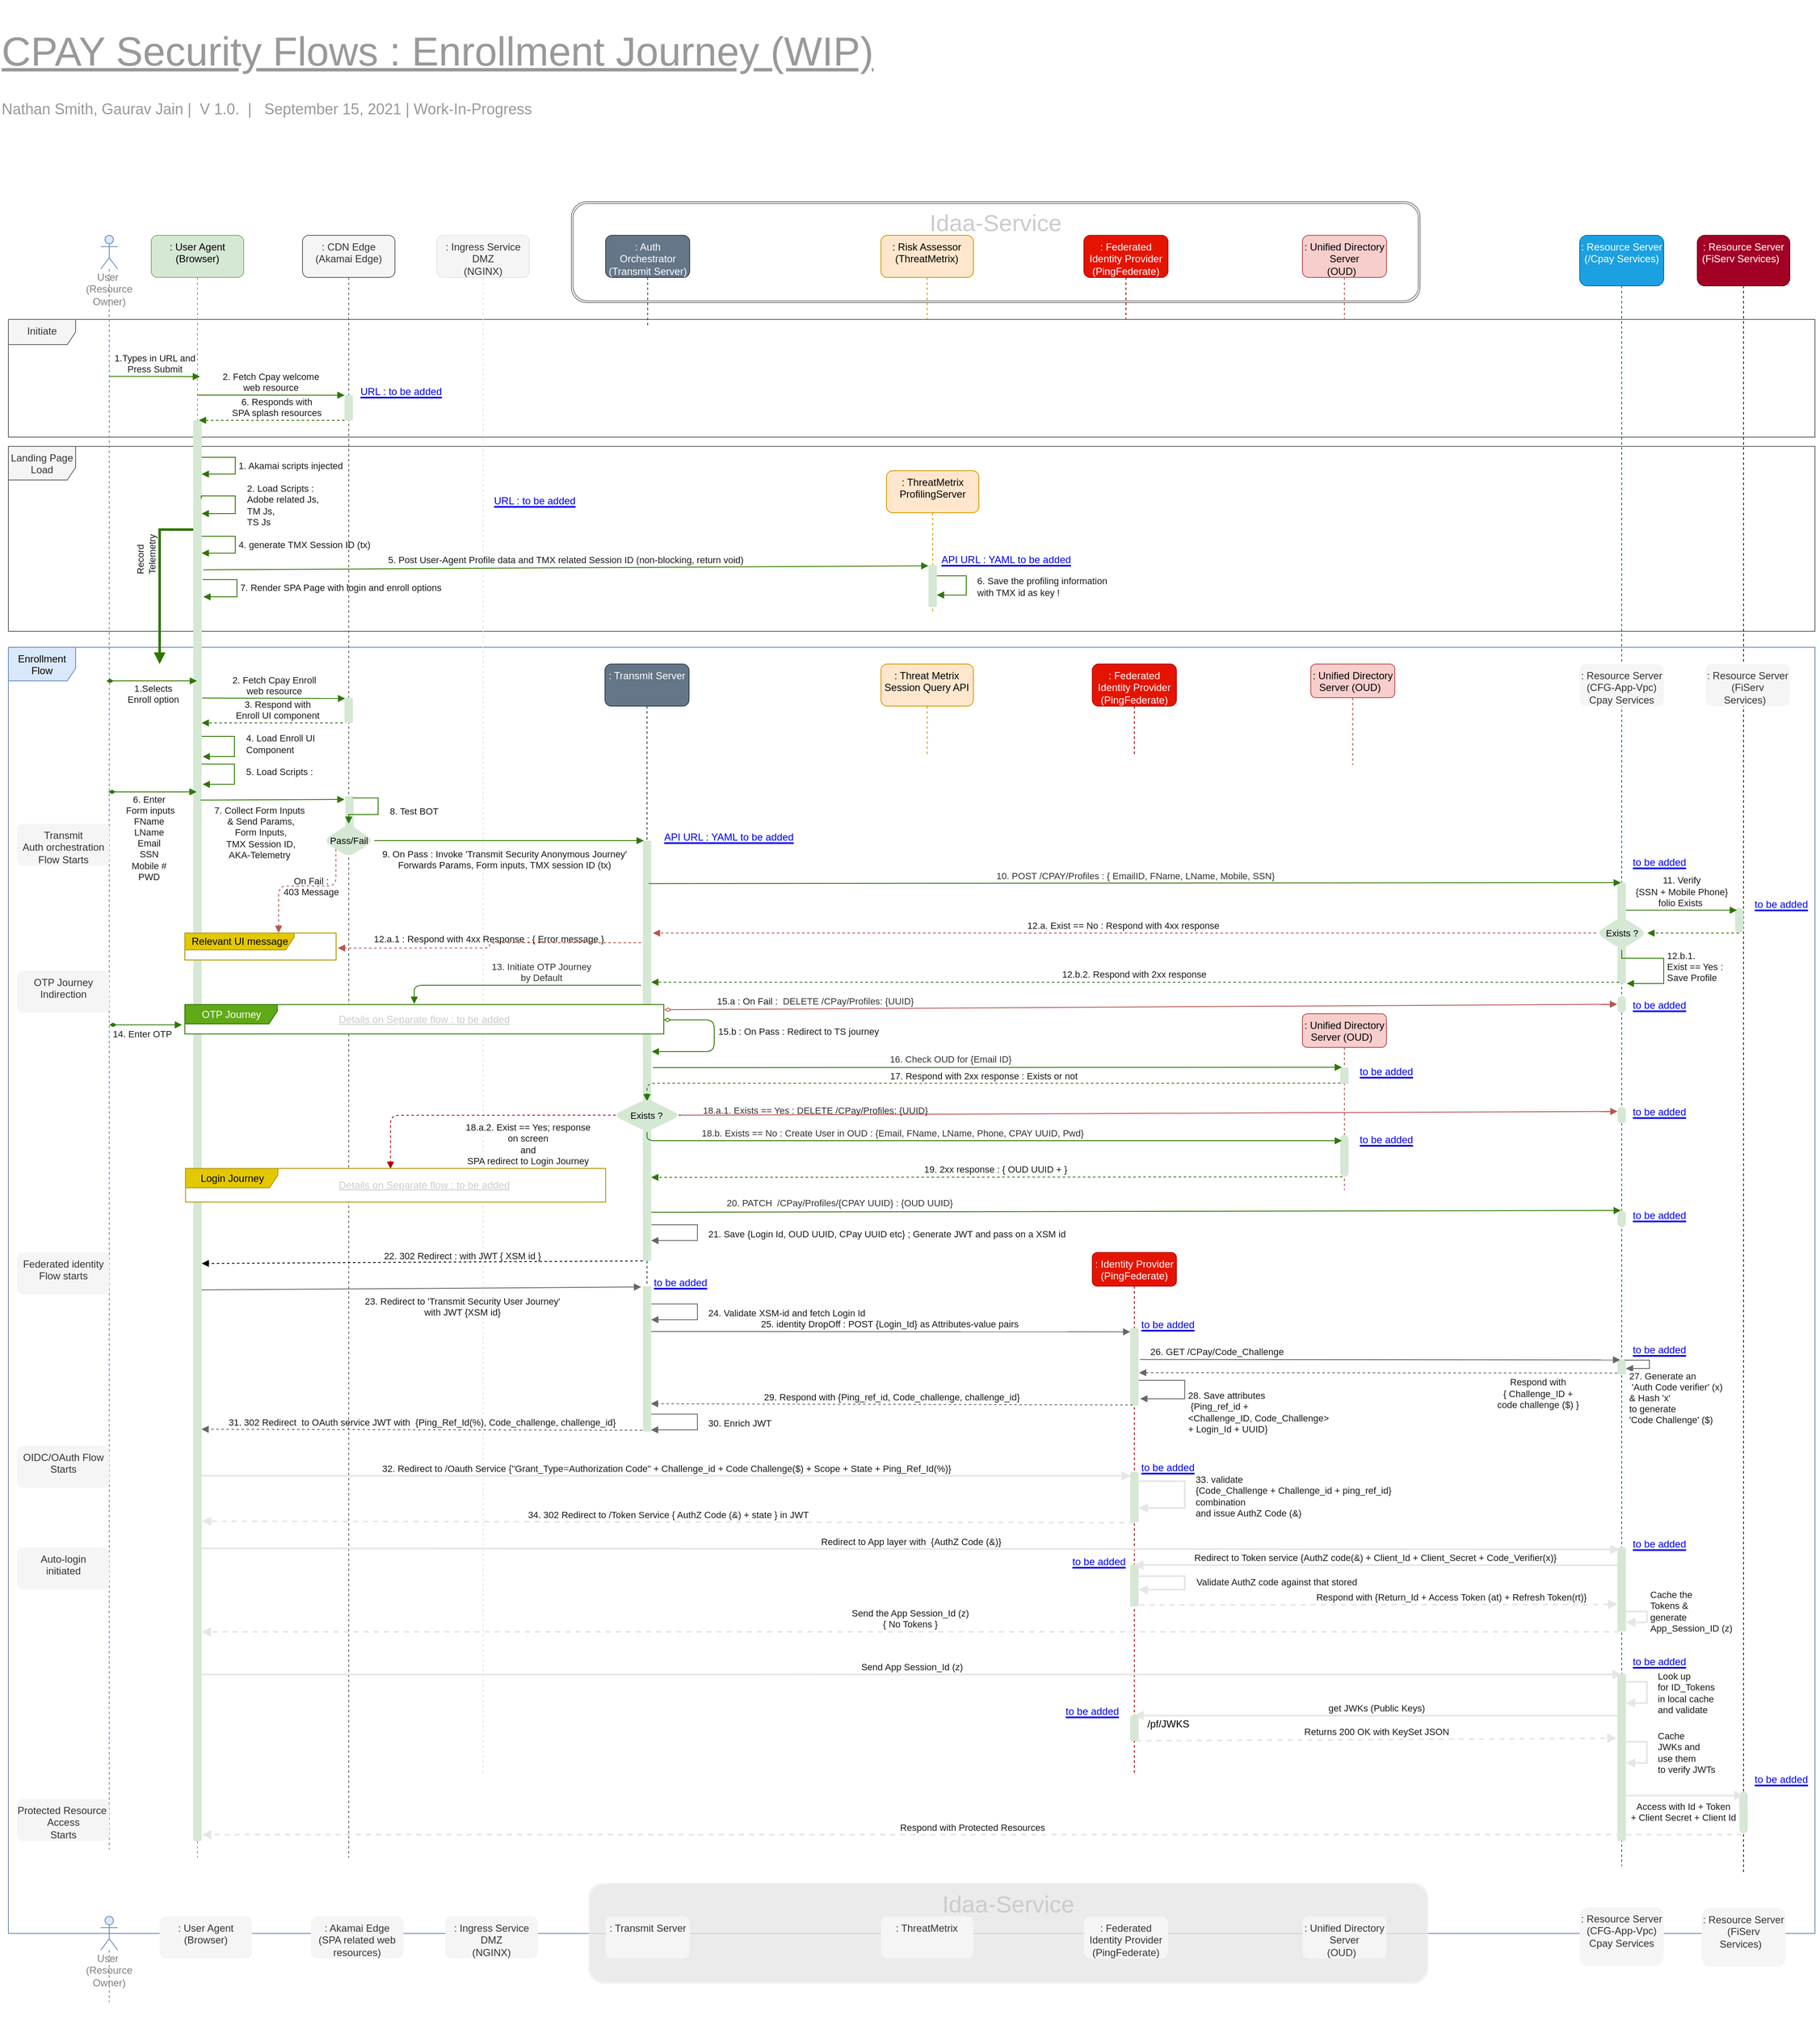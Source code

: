 <mxfile version="15.2.1" type="github">
  <diagram name="Enrollment Journey" id="GuEs80JTdCBlK7_mIT3a">
    <mxGraphModel dx="438" dy="834" grid="1" gridSize="10" guides="1" tooltips="1" connect="1" arrows="1" fold="1" page="1" pageScale="1" pageWidth="1100" pageHeight="850" math="0" shadow="0">
      <root>
        <mxCell id="rCgsRlorD6VoRk10va_P-0" />
        <mxCell id="rCgsRlorD6VoRk10va_P-1" parent="rCgsRlorD6VoRk10va_P-0" />
        <mxCell id="rCgsRlorD6VoRk10va_P-6" value="Enrollment&lt;br&gt;Flow" style="shape=umlFrame;whiteSpace=wrap;html=1;rounded=1;shadow=0;glass=0;sketch=0;strokeWidth=1;verticalAlign=top;width=80;height=40;fillColor=#dae8fc;strokeColor=#6c8ebf;swimlaneFillColor=#ffffff;" parent="rCgsRlorD6VoRk10va_P-1" vertex="1">
          <mxGeometry x="1145" y="800" width="2150" height="1530" as="geometry" />
        </mxCell>
        <mxCell id="GTip7iMc3Sk4Ihn7IrVb-46" value="Idaa-Service" style="shape=ext;double=1;rounded=1;whiteSpace=wrap;html=1;fontSize=28;opacity=50;verticalAlign=top;fontColor=#CCCCCC;" parent="rCgsRlorD6VoRk10va_P-1" vertex="1">
          <mxGeometry x="1815" y="270" width="1010" height="120" as="geometry" />
        </mxCell>
        <mxCell id="GTip7iMc3Sk4Ihn7IrVb-45" value=": Unified Directory Server&lt;br&gt;(OUD)&amp;nbsp;&amp;nbsp;" style="shape=umlLifeline;perimeter=lifelinePerimeter;whiteSpace=wrap;html=1;container=1;collapsible=0;recursiveResize=0;outlineConnect=0;shadow=0;verticalAlign=top;size=50;rounded=1;sketch=0;fillColor=#f8cecc;strokeColor=#b85450;" parent="rCgsRlorD6VoRk10va_P-1" vertex="1">
          <mxGeometry x="2685" y="310" width="100" height="110" as="geometry" />
        </mxCell>
        <mxCell id="GTip7iMc3Sk4Ihn7IrVb-44" value=": Federated Identity Provider&lt;br&gt;(PingFederate)" style="shape=umlLifeline;perimeter=lifelinePerimeter;whiteSpace=wrap;html=1;container=1;collapsible=0;recursiveResize=0;outlineConnect=0;shadow=0;verticalAlign=top;size=50;rounded=1;sketch=0;fillColor=#e51400;strokeColor=#B20000;fontColor=#ffffff;" parent="rCgsRlorD6VoRk10va_P-1" vertex="1">
          <mxGeometry x="2425" y="310" width="100" height="110" as="geometry" />
        </mxCell>
        <mxCell id="GTip7iMc3Sk4Ihn7IrVb-43" value=": Risk Assessor&lt;br&gt;(ThreatMetrix)" style="shape=umlLifeline;perimeter=lifelinePerimeter;whiteSpace=wrap;html=1;container=1;collapsible=0;recursiveResize=0;outlineConnect=0;shadow=0;verticalAlign=top;size=50;rounded=1;sketch=0;fillColor=#ffe6cc;strokeColor=#d79b00;" parent="rCgsRlorD6VoRk10va_P-1" vertex="1">
          <mxGeometry x="2183.45" y="310" width="110" height="100" as="geometry" />
        </mxCell>
        <mxCell id="rCgsRlorD6VoRk10va_P-7" value="Landing Page Load" style="shape=umlFrame;whiteSpace=wrap;html=1;rounded=1;shadow=0;glass=0;sketch=0;strokeWidth=1;verticalAlign=top;width=80;height=40;fillColor=#f5f5f5;strokeColor=#666666;swimlaneFillColor=#ffffff;fontColor=#333333;" parent="rCgsRlorD6VoRk10va_P-1" vertex="1">
          <mxGeometry x="1145" y="561" width="2150" height="220" as="geometry" />
        </mxCell>
        <mxCell id="rCgsRlorD6VoRk10va_P-8" value="Initiate" style="shape=umlFrame;whiteSpace=wrap;html=1;rounded=1;shadow=0;glass=0;sketch=0;strokeWidth=1;verticalAlign=top;width=80;height=30;fillColor=#f5f5f5;strokeColor=#666666;swimlaneFillColor=#ffffff;fontColor=#333333;" parent="rCgsRlorD6VoRk10va_P-1" vertex="1">
          <mxGeometry x="1145" y="410" width="2150" height="140" as="geometry" />
        </mxCell>
        <mxCell id="rCgsRlorD6VoRk10va_P-9" value="&lt;font color=&quot;#808080&quot;&gt;User&amp;nbsp;&lt;br&gt;(Resource Owner)&lt;br&gt;&lt;/font&gt;" style="shape=umlLifeline;participant=umlActor;perimeter=lifelinePerimeter;whiteSpace=wrap;html=1;container=1;collapsible=0;recursiveResize=0;verticalAlign=top;spacingTop=36;outlineConnect=0;shadow=0;fillColor=#dae8fc;strokeColor=#6c8ebf;" parent="rCgsRlorD6VoRk10va_P-1" vertex="1">
          <mxGeometry x="1255" y="310" width="20" height="1920" as="geometry" />
        </mxCell>
        <mxCell id="rCgsRlorD6VoRk10va_P-10" value=": User Agent&lt;br&gt;(Browser)" style="shape=umlLifeline;perimeter=lifelinePerimeter;whiteSpace=wrap;html=1;container=1;collapsible=0;recursiveResize=0;outlineConnect=0;shadow=0;verticalAlign=top;size=50;rounded=1;sketch=0;glass=0;fillColor=#d5e8d4;strokeColor=#82b366;" parent="rCgsRlorD6VoRk10va_P-1" vertex="1">
          <mxGeometry x="1315" y="310" width="110" height="1930" as="geometry" />
        </mxCell>
        <mxCell id="rCgsRlorD6VoRk10va_P-11" value="" style="html=1;points=[];perimeter=orthogonalPerimeter;rounded=1;shadow=0;glass=0;sketch=0;strokeWidth=1;verticalAlign=top;fillColor=#d5e8d4;strokeColor=none;" parent="rCgsRlorD6VoRk10va_P-10" vertex="1">
          <mxGeometry x="50" y="220" width="10" height="1520" as="geometry" />
        </mxCell>
        <mxCell id="rCgsRlorD6VoRk10va_P-12" value="Record&lt;br&gt;Telemetry" style="edgeStyle=orthogonalEdgeStyle;html=1;align=left;spacingLeft=2;endArrow=block;rounded=0;shadow=0;fontColor=#1A1A1A;strokeWidth=3;sketch=0;horizontal=0;fillColor=#60a917;strokeColor=#2D7600;" parent="rCgsRlorD6VoRk10va_P-10" edge="1">
          <mxGeometry x="-0.081" y="-20" relative="1" as="geometry">
            <mxPoint x="50" y="350" as="sourcePoint" />
            <Array as="points">
              <mxPoint x="50" y="350" />
              <mxPoint x="10" y="350" />
            </Array>
            <mxPoint x="10" y="510" as="targetPoint" />
            <mxPoint y="1" as="offset" />
          </mxGeometry>
        </mxCell>
        <mxCell id="rCgsRlorD6VoRk10va_P-13" value="2. Load Scripts :&lt;br&gt;Adobe related Js, &lt;br&gt;TM Js, &lt;br&gt;TS Js" style="edgeStyle=orthogonalEdgeStyle;html=1;align=left;spacingLeft=2;endArrow=block;rounded=0;shadow=0;fontColor=#1A1A1A;strokeColor=#2D7600;strokeWidth=1;sketch=0;exitX=0.952;exitY=0.056;exitDx=0;exitDy=0;exitPerimeter=0;fillColor=#60a917;labelBackgroundColor=none;" parent="rCgsRlorD6VoRk10va_P-10" edge="1">
          <mxGeometry x="0.045" y="10" relative="1" as="geometry">
            <mxPoint x="59.52" y="313.24" as="sourcePoint" />
            <Array as="points">
              <mxPoint x="60" y="310" />
              <mxPoint x="100" y="310" />
              <mxPoint x="100" y="331" />
            </Array>
            <mxPoint x="60" y="331" as="targetPoint" />
            <mxPoint as="offset" />
          </mxGeometry>
        </mxCell>
        <mxCell id="rCgsRlorD6VoRk10va_P-14" value="7. Render SPA Page with login and enroll options" style="edgeStyle=orthogonalEdgeStyle;html=1;align=left;spacingLeft=2;endArrow=block;rounded=0;shadow=0;fontColor=#1A1A1A;strokeColor=#2D7600;strokeWidth=1;sketch=0;exitX=0.905;exitY=0.177;exitDx=0;exitDy=0;exitPerimeter=0;fillColor=#60a917;labelBackgroundColor=none;" parent="rCgsRlorD6VoRk10va_P-10" edge="1">
          <mxGeometry relative="1" as="geometry">
            <mxPoint x="61.05" y="409.48" as="sourcePoint" />
            <Array as="points">
              <mxPoint x="102" y="410" />
              <mxPoint x="102" y="430" />
            </Array>
            <mxPoint x="62" y="430" as="targetPoint" />
          </mxGeometry>
        </mxCell>
        <mxCell id="rCgsRlorD6VoRk10va_P-16" value=": CDN Edge (Akamai Edge)&lt;br&gt;" style="shape=umlLifeline;perimeter=lifelinePerimeter;whiteSpace=wrap;html=1;container=1;collapsible=0;recursiveResize=0;outlineConnect=0;shadow=0;verticalAlign=top;size=50;rounded=1;sketch=0;fillColor=#f5f5f5;strokeColor=#666666;strokeWidth=1;fontColor=#333333;" parent="rCgsRlorD6VoRk10va_P-1" vertex="1">
          <mxGeometry x="1495" y="310" width="110" height="1930" as="geometry" />
        </mxCell>
        <mxCell id="rCgsRlorD6VoRk10va_P-18" value="" style="html=1;points=[];perimeter=orthogonalPerimeter;rounded=1;shadow=0;glass=0;sketch=0;strokeWidth=1;verticalAlign=top;fillColor=#d5e8d4;strokeColor=none;" parent="rCgsRlorD6VoRk10va_P-16" vertex="1">
          <mxGeometry x="50" y="190" width="10" height="30" as="geometry" />
        </mxCell>
        <mxCell id="rCgsRlorD6VoRk10va_P-24" value="2. Fetch Cpay welcome&lt;br&gt;web resource" style="html=1;verticalAlign=bottom;labelBackgroundColor=none;endArrow=block;endFill=1;shadow=0;fontColor=#1A1A1A;strokeColor=#2D7600;strokeWidth=1;entryX=0.006;entryY=0.004;entryDx=0;entryDy=0;entryPerimeter=0;fillColor=#60a917;" parent="rCgsRlorD6VoRk10va_P-1" source="rCgsRlorD6VoRk10va_P-10" target="rCgsRlorD6VoRk10va_P-18" edge="1">
          <mxGeometry width="160" relative="1" as="geometry">
            <mxPoint x="1385" y="500" as="sourcePoint" />
            <mxPoint x="1549.5" y="500" as="targetPoint" />
            <Array as="points">
              <mxPoint x="1405" y="500" />
            </Array>
          </mxGeometry>
        </mxCell>
        <mxCell id="rCgsRlorD6VoRk10va_P-25" value="1.Types in URL and &lt;br&gt;Press Submit" style="html=1;verticalAlign=bottom;labelBackgroundColor=none;endArrow=block;endFill=1;shadow=0;fontColor=#1A1A1A;strokeColor=#2D7600;strokeWidth=1;fillColor=#60a917;" parent="rCgsRlorD6VoRk10va_P-1" edge="1">
          <mxGeometry width="160" relative="1" as="geometry">
            <mxPoint x="1265.5" y="477.76" as="sourcePoint" />
            <mxPoint x="1373" y="478" as="targetPoint" />
            <Array as="points">
              <mxPoint x="1308.5" y="477.76" />
            </Array>
          </mxGeometry>
        </mxCell>
        <mxCell id="rCgsRlorD6VoRk10va_P-26" value="6. Responds with &lt;br&gt;SPA splash resources" style="html=1;verticalAlign=bottom;labelBackgroundColor=none;endArrow=block;endFill=1;shadow=0;fontColor=#1A1A1A;strokeColor=#2D7600;strokeWidth=1;entryX=0.667;entryY=0;entryDx=0;entryDy=0;entryPerimeter=0;dashed=1;fillColor=#60a917;" parent="rCgsRlorD6VoRk10va_P-1" source="rCgsRlorD6VoRk10va_P-18" target="rCgsRlorD6VoRk10va_P-11" edge="1">
          <mxGeometry x="-0.067" width="160" relative="1" as="geometry">
            <mxPoint x="1549" y="550" as="sourcePoint" />
            <mxPoint x="1367.167" y="549" as="targetPoint" />
            <mxPoint as="offset" />
          </mxGeometry>
        </mxCell>
        <mxCell id="rCgsRlorD6VoRk10va_P-27" value="1. Akamai scripts injected" style="edgeStyle=orthogonalEdgeStyle;html=1;align=left;spacingLeft=2;endArrow=block;rounded=0;shadow=0;fontColor=#1A1A1A;strokeColor=#2D7600;strokeWidth=1;sketch=0;fillColor=#60a917;labelBackgroundColor=none;" parent="rCgsRlorD6VoRk10va_P-1" edge="1">
          <mxGeometry relative="1" as="geometry">
            <mxPoint x="1375" y="574" as="sourcePoint" />
            <Array as="points">
              <mxPoint x="1415" y="574" />
              <mxPoint x="1415" y="594" />
            </Array>
            <mxPoint x="1375" y="594" as="targetPoint" />
          </mxGeometry>
        </mxCell>
        <mxCell id="rCgsRlorD6VoRk10va_P-31" value=": ThreatMetrix&lt;br&gt;ProfilingServer" style="shape=umlLifeline;perimeter=lifelinePerimeter;whiteSpace=wrap;html=1;container=1;collapsible=0;recursiveResize=0;outlineConnect=0;shadow=0;verticalAlign=top;size=50;rounded=1;sketch=0;fillColor=#ffe6cc;strokeColor=#d79b00;" parent="rCgsRlorD6VoRk10va_P-1" vertex="1">
          <mxGeometry x="2190" y="590" width="110" height="170" as="geometry" />
        </mxCell>
        <mxCell id="rCgsRlorD6VoRk10va_P-32" value="4. generate TMX Session ID (tx)" style="edgeStyle=orthogonalEdgeStyle;html=1;align=left;spacingLeft=2;endArrow=block;rounded=0;shadow=0;fontColor=#1A1A1A;strokeColor=#2D7600;strokeWidth=1;sketch=0;fillColor=#60a917;labelBackgroundColor=none;" parent="rCgsRlorD6VoRk10va_P-1" target="rCgsRlorD6VoRk10va_P-11" edge="1">
          <mxGeometry relative="1" as="geometry">
            <mxPoint x="1375" y="668" as="sourcePoint" />
            <Array as="points">
              <mxPoint x="1415" y="668" />
              <mxPoint x="1415" y="688" />
            </Array>
            <mxPoint x="1375" y="688" as="targetPoint" />
          </mxGeometry>
        </mxCell>
        <mxCell id="rCgsRlorD6VoRk10va_P-41" value="6. Save the profiling information &lt;br&gt;with TMX id as key !" style="edgeStyle=orthogonalEdgeStyle;html=1;align=left;spacingLeft=2;endArrow=block;rounded=0;shadow=0;fontColor=#1A1A1A;strokeColor=#2D7600;strokeWidth=1;sketch=0;entryX=1;entryY=0.657;entryDx=0;entryDy=0;entryPerimeter=0;fillColor=#60a917;" parent="rCgsRlorD6VoRk10va_P-1" edge="1">
          <mxGeometry x="0.023" y="9" relative="1" as="geometry">
            <mxPoint x="2250" y="715" as="sourcePoint" />
            <Array as="points">
              <mxPoint x="2285" y="715" />
              <mxPoint x="2285" y="738" />
            </Array>
            <mxPoint x="2250" y="737.85" as="targetPoint" />
            <mxPoint as="offset" />
          </mxGeometry>
        </mxCell>
        <mxCell id="rCgsRlorD6VoRk10va_P-42" value=": Ingress Service&lt;br&gt;DMZ&lt;br&gt;(NGINX)" style="shape=umlLifeline;perimeter=lifelinePerimeter;whiteSpace=wrap;html=1;container=1;collapsible=0;recursiveResize=0;outlineConnect=0;shadow=0;verticalAlign=top;size=50;rounded=1;sketch=0;fillColor=#f5f5f5;strokeColor=#E6E6E6;fontColor=#333333;" parent="rCgsRlorD6VoRk10va_P-1" vertex="1">
          <mxGeometry x="1655" y="310" width="110" height="1830" as="geometry" />
        </mxCell>
        <mxCell id="rCgsRlorD6VoRk10va_P-55" value="5. Post User-Agent Profile data and TMX related Session ID (non-blocking, return void)" style="html=1;verticalAlign=bottom;labelBackgroundColor=none;endArrow=block;endFill=1;shadow=0;fontColor=#1A1A1A;strokeColor=#2D7600;strokeWidth=1;exitX=1.2;exitY=0.117;exitDx=0;exitDy=0;exitPerimeter=0;sketch=0;entryX=-0.005;entryY=0.022;entryDx=0;entryDy=0;entryPerimeter=0;fillColor=#60a917;" parent="rCgsRlorD6VoRk10va_P-1" source="rCgsRlorD6VoRk10va_P-11" target="rCgsRlorD6VoRk10va_P-64" edge="1">
          <mxGeometry width="160" relative="1" as="geometry">
            <mxPoint x="1375.83" y="702.84" as="sourcePoint" />
            <mxPoint x="2245" y="703" as="targetPoint" />
            <Array as="points" />
          </mxGeometry>
        </mxCell>
        <mxCell id="rCgsRlorD6VoRk10va_P-64" value="" style="html=1;points=[];perimeter=orthogonalPerimeter;rounded=1;shadow=0;glass=0;sketch=0;strokeWidth=1;verticalAlign=top;fillColor=#d5e8d4;strokeColor=none;" parent="rCgsRlorD6VoRk10va_P-1" vertex="1">
          <mxGeometry x="2240" y="702" width="10" height="50" as="geometry" />
        </mxCell>
        <mxCell id="rCgsRlorD6VoRk10va_P-76" value=": Threat Metrix&lt;br&gt;Session Query API" style="shape=umlLifeline;perimeter=lifelinePerimeter;whiteSpace=wrap;html=1;container=1;collapsible=0;recursiveResize=0;outlineConnect=0;shadow=0;verticalAlign=top;size=50;rounded=1;sketch=0;fillColor=#ffe6cc;strokeColor=#d79b00;" parent="rCgsRlorD6VoRk10va_P-1" vertex="1">
          <mxGeometry x="2183.45" y="820" width="110" height="110" as="geometry" />
        </mxCell>
        <mxCell id="rCgsRlorD6VoRk10va_P-79" value="7. Collect Form Inputs&amp;nbsp;&lt;br&gt;&amp;amp; Send Params,&lt;br&gt;Form Inputs, &lt;br&gt;TMX Session ID, &lt;br&gt;AKA-Telemetry&lt;span style=&quot;white-space: pre&quot;&gt; &lt;/span&gt;" style="html=1;verticalAlign=top;labelBackgroundColor=none;endArrow=block;endFill=1;shadow=0;fontColor=#1A1A1A;strokeColor=#2D7600;strokeWidth=1;sketch=0;exitX=0.867;exitY=0.139;exitDx=0;exitDy=0;exitPerimeter=0;fillColor=#60a917;" parent="rCgsRlorD6VoRk10va_P-1" edge="1">
          <mxGeometry x="-0.167" width="160" relative="1" as="geometry">
            <mxPoint x="1373.67" y="981.78" as="sourcePoint" />
            <mxPoint x="1545" y="981" as="targetPoint" />
            <mxPoint as="offset" />
          </mxGeometry>
        </mxCell>
        <mxCell id="rCgsRlorD6VoRk10va_P-82" value="12.a. Exist == No : Respond with 4xx response&amp;nbsp;" style="html=1;verticalAlign=bottom;labelBackgroundColor=none;endArrow=block;endFill=1;shadow=0;fontColor=#1A1A1A;strokeColor=#b85450;strokeWidth=1;sketch=0;dashed=1;fillColor=#f8cecc;exitX=0;exitY=0.5;exitDx=0;exitDy=0;" parent="rCgsRlorD6VoRk10va_P-1" source="GTip7iMc3Sk4Ihn7IrVb-9" edge="1">
          <mxGeometry width="160" relative="1" as="geometry">
            <mxPoint x="3064" y="1200" as="sourcePoint" />
            <mxPoint x="1912" y="1140" as="targetPoint" />
          </mxGeometry>
        </mxCell>
        <mxCell id="rCgsRlorD6VoRk10va_P-84" value="6. Enter&lt;br&gt;&amp;nbsp;Form inputs&lt;br&gt;FName&lt;br&gt;LName&lt;br&gt;Email&lt;br&gt;SSN&lt;br&gt;Mobile #&lt;br&gt;PWD" style="html=1;verticalAlign=bottom;labelBackgroundColor=none;endArrow=block;endFill=1;shadow=0;fontColor=#1A1A1A;strokeColor=#2D7600;strokeWidth=1;startArrow=diamondThin;startFill=1;fillColor=#60a917;" parent="rCgsRlorD6VoRk10va_P-1" edge="1">
          <mxGeometry x="-0.08" y="-110" width="160" relative="1" as="geometry">
            <mxPoint x="1263.833" y="972" as="sourcePoint" />
            <mxPoint x="1369" y="972" as="targetPoint" />
            <mxPoint as="offset" />
          </mxGeometry>
        </mxCell>
        <mxCell id="rCgsRlorD6VoRk10va_P-85" value="4. Load Enroll UI&amp;nbsp;&lt;br&gt;Component" style="edgeStyle=orthogonalEdgeStyle;html=1;align=left;spacingLeft=2;endArrow=block;rounded=0;shadow=0;fontColor=#1A1A1A;strokeColor=#2D7600;strokeWidth=1;sketch=0;entryX=1.12;entryY=0.102;entryDx=0;entryDy=0;entryPerimeter=0;fillColor=#60a917;" parent="rCgsRlorD6VoRk10va_P-1" edge="1">
          <mxGeometry x="-0.054" y="10" relative="1" as="geometry">
            <mxPoint x="1375" y="906" as="sourcePoint" />
            <Array as="points">
              <mxPoint x="1414" y="906" />
              <mxPoint x="1414" y="930" />
            </Array>
            <mxPoint x="1376.2" y="930.04" as="targetPoint" />
            <mxPoint as="offset" />
          </mxGeometry>
        </mxCell>
        <mxCell id="rCgsRlorD6VoRk10va_P-101" value="2. Fetch Cpay Enroll&lt;br&gt;web resource" style="html=1;verticalAlign=bottom;labelBackgroundColor=none;endArrow=block;endFill=1;shadow=0;fontColor=#1A1A1A;strokeColor=#2D7600;strokeWidth=1;entryX=0.08;entryY=0.032;entryDx=0;entryDy=0;entryPerimeter=0;exitX=1.057;exitY=0.02;exitDx=0;exitDy=0;exitPerimeter=0;fillColor=#60a917;" parent="rCgsRlorD6VoRk10va_P-1" target="rCgsRlorD6VoRk10va_P-109" edge="1">
          <mxGeometry width="160" relative="1" as="geometry">
            <mxPoint x="1375.57" y="860.4" as="sourcePoint" />
            <mxPoint x="1549" y="908" as="targetPoint" />
          </mxGeometry>
        </mxCell>
        <mxCell id="rCgsRlorD6VoRk10va_P-102" value="3. Respond with&lt;br&gt;Enroll UI component" style="html=1;verticalAlign=bottom;labelBackgroundColor=none;endArrow=block;endFill=1;shadow=0;fontColor=#1A1A1A;strokeColor=#2D7600;strokeWidth=1;exitX=-0.2;exitY=1;exitDx=0;exitDy=0;exitPerimeter=0;dashed=1;fillColor=#60a917;" parent="rCgsRlorD6VoRk10va_P-1" source="rCgsRlorD6VoRk10va_P-109" edge="1">
          <mxGeometry x="-0.067" width="160" relative="1" as="geometry">
            <mxPoint x="1549.83" y="951.05" as="sourcePoint" />
            <mxPoint x="1375" y="890" as="targetPoint" />
            <mxPoint as="offset" />
          </mxGeometry>
        </mxCell>
        <mxCell id="rCgsRlorD6VoRk10va_P-103" value=": Transmit Server" style="shape=umlLifeline;perimeter=lifelinePerimeter;whiteSpace=wrap;html=1;container=1;collapsible=0;recursiveResize=0;outlineConnect=0;shadow=0;verticalAlign=top;size=50;rounded=1;sketch=0;fillColor=#647687;strokeColor=#314354;fontColor=#ffffff;" parent="rCgsRlorD6VoRk10va_P-1" vertex="1">
          <mxGeometry x="1855" y="820" width="100" height="850" as="geometry" />
        </mxCell>
        <mxCell id="rCgsRlorD6VoRk10va_P-109" value="" style="html=1;points=[];perimeter=orthogonalPerimeter;rounded=1;shadow=0;glass=0;sketch=0;strokeWidth=1;verticalAlign=top;fillColor=#d5e8d4;strokeColor=none;" parent="rCgsRlorD6VoRk10va_P-1" vertex="1">
          <mxGeometry x="1545" y="860" width="10" height="30" as="geometry" />
        </mxCell>
        <mxCell id="rCgsRlorD6VoRk10va_P-110" value=": Unified Directory Server (OUD)&amp;nbsp;&amp;nbsp;" style="shape=umlLifeline;perimeter=lifelinePerimeter;whiteSpace=wrap;html=1;container=1;collapsible=0;recursiveResize=0;outlineConnect=0;shadow=0;verticalAlign=top;size=40;rounded=1;sketch=0;fillColor=#f8cecc;strokeColor=#b85450;" parent="rCgsRlorD6VoRk10va_P-1" vertex="1">
          <mxGeometry x="2685" y="1236" width="100" height="210" as="geometry" />
        </mxCell>
        <mxCell id="rCgsRlorD6VoRk10va_P-114" value="" style="html=1;points=[];perimeter=orthogonalPerimeter;rounded=1;shadow=0;glass=0;sketch=0;strokeWidth=1;verticalAlign=top;fillColor=#d5e8d4;strokeColor=none;" parent="rCgsRlorD6VoRk10va_P-1" vertex="1">
          <mxGeometry x="1900" y="1030" width="10" height="500" as="geometry" />
        </mxCell>
        <mxCell id="rCgsRlorD6VoRk10va_P-117" value=": Resource Server&lt;br&gt;(FiServ Services)&amp;nbsp;&amp;nbsp;" style="shape=umlLifeline;perimeter=lifelinePerimeter;whiteSpace=wrap;html=1;container=1;collapsible=0;recursiveResize=0;outlineConnect=0;shadow=0;verticalAlign=top;size=60;rounded=1;sketch=0;fillColor=#a20025;strokeColor=#6F0000;fontColor=#ffffff;" parent="rCgsRlorD6VoRk10va_P-1" vertex="1">
          <mxGeometry x="3155" y="310" width="110" height="1950" as="geometry" />
        </mxCell>
        <mxCell id="GTip7iMc3Sk4Ihn7IrVb-72" value=": Resource Server&lt;br&gt;(FiServ Services)&amp;nbsp;&amp;nbsp;" style="shape=umlLifeline;perimeter=lifelinePerimeter;whiteSpace=wrap;html=1;container=1;collapsible=0;recursiveResize=0;outlineConnect=0;shadow=0;verticalAlign=top;size=50;rounded=1;sketch=0;fillColor=#f5f5f5;strokeColor=none;fontColor=#333333;" parent="rCgsRlorD6VoRk10va_P-117" vertex="1">
          <mxGeometry x="10" y="510" width="100" height="132" as="geometry" />
        </mxCell>
        <mxCell id="rCgsRlorD6VoRk10va_P-121" value=": Resource Server&lt;br&gt;(/Cpay Services)" style="shape=umlLifeline;perimeter=lifelinePerimeter;whiteSpace=wrap;html=1;container=1;collapsible=0;recursiveResize=0;outlineConnect=0;shadow=0;verticalAlign=top;size=60;rounded=1;sketch=0;fillColor=#1ba1e2;strokeColor=#006EAF;fontColor=#ffffff;" parent="rCgsRlorD6VoRk10va_P-1" vertex="1">
          <mxGeometry x="3015" y="310" width="100" height="1940" as="geometry" />
        </mxCell>
        <mxCell id="rCgsRlorD6VoRk10va_P-127" value="" style="html=1;points=[];perimeter=orthogonalPerimeter;rounded=1;shadow=0;glass=0;sketch=0;strokeWidth=1;verticalAlign=top;fillColor=#d5e8d4;arcSize=0;strokeColor=none;" parent="rCgsRlorD6VoRk10va_P-121" vertex="1">
          <mxGeometry x="45" y="1337" width="10" height="18" as="geometry" />
        </mxCell>
        <mxCell id="rCgsRlorD6VoRk10va_P-153" value="27. Generate an&lt;br&gt;&amp;nbsp;&#39;Auth Code verifier&#39; (x)&lt;br&gt;&amp;amp; Hash &#39;x&#39; &lt;br&gt;to generate &lt;br&gt;&#39;Code Challenge&#39; ($)" style="edgeStyle=orthogonalEdgeStyle;html=1;align=left;spacingLeft=2;endArrow=block;rounded=0;shadow=0;fontColor=#1A1A1A;strokeColor=#666666;strokeWidth=1;sketch=0;fillColor=#f5f5f5;exitX=0.856;exitY=0.056;exitDx=0;exitDy=0;exitPerimeter=0;" parent="rCgsRlorD6VoRk10va_P-121" source="rCgsRlorD6VoRk10va_P-127" target="rCgsRlorD6VoRk10va_P-127" edge="1">
          <mxGeometry x="1" y="35" relative="1" as="geometry">
            <mxPoint x="56" y="1338" as="sourcePoint" />
            <Array as="points">
              <mxPoint x="83" y="1338" />
              <mxPoint x="83" y="1348" />
            </Array>
            <mxPoint x="57" y="1348" as="targetPoint" />
            <mxPoint as="offset" />
          </mxGeometry>
        </mxCell>
        <mxCell id="GTip7iMc3Sk4Ihn7IrVb-71" value=": Resource Server&lt;br&gt;(CFG-App-Vpc)&lt;br&gt;Cpay Services" style="shape=umlLifeline;perimeter=lifelinePerimeter;whiteSpace=wrap;html=1;container=1;collapsible=0;recursiveResize=0;outlineConnect=0;shadow=0;verticalAlign=top;size=50;rounded=1;sketch=0;fillColor=#f5f5f5;strokeColor=none;fontColor=#333333;" parent="rCgsRlorD6VoRk10va_P-121" vertex="1">
          <mxGeometry y="510" width="100" height="60" as="geometry" />
        </mxCell>
        <mxCell id="rCgsRlorD6VoRk10va_P-123" value="21. Save {Login Id, OUD UUID, CPay UUID etc} ; Generate JWT and pass on a XSM id" style="edgeStyle=orthogonalEdgeStyle;html=1;align=left;spacingLeft=2;endArrow=block;rounded=0;shadow=0;fontColor=#1A1A1A;strokeColor=#666666;strokeWidth=1;sketch=0;entryX=0.971;entryY=0.875;entryDx=0;entryDy=0;entryPerimeter=0;fillColor=#f5f5f5;" parent="rCgsRlorD6VoRk10va_P-1" edge="1">
          <mxGeometry x="0.023" y="9" relative="1" as="geometry">
            <mxPoint x="1910.29" y="1487" as="sourcePoint" />
            <Array as="points">
              <mxPoint x="1965" y="1487" />
              <mxPoint x="1965" y="1506" />
            </Array>
            <mxPoint x="1910" y="1505.75" as="targetPoint" />
            <mxPoint as="offset" />
          </mxGeometry>
        </mxCell>
        <mxCell id="rCgsRlorD6VoRk10va_P-124" value="22. 302 Redirect : with JWT { XSM id }" style="html=1;verticalAlign=bottom;labelBackgroundColor=none;endArrow=block;endFill=1;shadow=0;fontColor=#1A1A1A;strokeWidth=1;sketch=0;dashed=1;exitX=0.1;exitY=0.987;exitDx=0;exitDy=0;exitPerimeter=0;entryX=1.1;entryY=0.61;entryDx=0;entryDy=0;entryPerimeter=0;" parent="rCgsRlorD6VoRk10va_P-1" edge="1">
          <mxGeometry x="-0.181" y="2" width="160" relative="1" as="geometry">
            <mxPoint x="1900" y="1530.0" as="sourcePoint" />
            <mxPoint x="1375" y="1533.05" as="targetPoint" />
            <mxPoint as="offset" />
          </mxGeometry>
        </mxCell>
        <mxCell id="rCgsRlorD6VoRk10va_P-125" value="" style="html=1;points=[];perimeter=orthogonalPerimeter;rounded=1;shadow=0;glass=0;sketch=0;strokeWidth=1;verticalAlign=top;fillColor=#d5e8d4;strokeColor=none;" parent="rCgsRlorD6VoRk10va_P-1" vertex="1">
          <mxGeometry x="1900" y="1560" width="10" height="173" as="geometry" />
        </mxCell>
        <mxCell id="rCgsRlorD6VoRk10va_P-126" value="" style="html=1;points=[];perimeter=orthogonalPerimeter;rounded=1;shadow=0;glass=0;sketch=0;strokeWidth=1;verticalAlign=top;fillColor=#d5e8d4;strokeColor=none;" parent="rCgsRlorD6VoRk10va_P-1" vertex="1">
          <mxGeometry x="1546" y="977" width="10" height="40" as="geometry" />
        </mxCell>
        <mxCell id="rCgsRlorD6VoRk10va_P-128" value=": Identity Provider&lt;br&gt;(PingFederate)" style="shape=umlLifeline;perimeter=lifelinePerimeter;whiteSpace=wrap;html=1;container=1;collapsible=0;recursiveResize=0;outlineConnect=0;shadow=0;verticalAlign=top;size=40;rounded=1;sketch=0;fillColor=#e51400;strokeColor=#B20000;fontColor=#ffffff;" parent="rCgsRlorD6VoRk10va_P-1" vertex="1">
          <mxGeometry x="2435" y="1520" width="100" height="620" as="geometry" />
        </mxCell>
        <mxCell id="rCgsRlorD6VoRk10va_P-129" value="" style="html=1;points=[];perimeter=orthogonalPerimeter;rounded=1;shadow=0;glass=0;sketch=0;strokeWidth=1;verticalAlign=top;fillColor=#d5e8d4;strokeColor=none;" parent="rCgsRlorD6VoRk10va_P-1" vertex="1">
          <mxGeometry x="2480" y="1610" width="10" height="92" as="geometry" />
        </mxCell>
        <mxCell id="rCgsRlorD6VoRk10va_P-130" value="Respond with {Return_Id + Access Token (at) + Refresh Token(rt)}" style="html=1;verticalAlign=bottom;labelBackgroundColor=none;endArrow=block;endFill=1;shadow=0;fontColor=#1A1A1A;strokeColor=#E6E6E6;strokeWidth=2;sketch=0;exitX=1.1;exitY=0.968;exitDx=0;exitDy=0;exitPerimeter=0;dashed=1;" parent="rCgsRlorD6VoRk10va_P-1" source="rCgsRlorD6VoRk10va_P-143" edge="1">
          <mxGeometry x="0.304" width="160" relative="1" as="geometry">
            <mxPoint x="2384.2" y="1938.65" as="sourcePoint" />
            <mxPoint x="3060" y="1938.65" as="targetPoint" />
            <mxPoint as="offset" />
          </mxGeometry>
        </mxCell>
        <mxCell id="rCgsRlorD6VoRk10va_P-131" value="" style="html=1;points=[];perimeter=orthogonalPerimeter;rounded=1;shadow=0;glass=0;sketch=0;strokeWidth=1;verticalAlign=top;fillColor=#d5e8d4;strokeColor=none;" parent="rCgsRlorD6VoRk10va_P-1" vertex="1">
          <mxGeometry x="3060" y="2021" width="10" height="199" as="geometry" />
        </mxCell>
        <mxCell id="rCgsRlorD6VoRk10va_P-132" value="Look up &lt;br&gt;for ID_Tokens &lt;br&gt;in local cache&lt;br&gt;and validate" style="edgeStyle=orthogonalEdgeStyle;html=1;align=left;spacingLeft=2;endArrow=block;rounded=0;entryX=1.057;entryY=0.194;shadow=0;fontColor=#1A1A1A;strokeColor=#E6E6E6;strokeWidth=2;entryDx=0;entryDy=0;entryPerimeter=0;sketch=0;" parent="rCgsRlorD6VoRk10va_P-1" edge="1">
          <mxGeometry x="0.023" y="9" relative="1" as="geometry">
            <mxPoint x="3070.43" y="2030.78" as="sourcePoint" />
            <Array as="points">
              <mxPoint x="3095" y="2031" />
              <mxPoint x="3095" y="2056" />
            </Array>
            <mxPoint x="3070" y="2056" as="targetPoint" />
            <mxPoint as="offset" />
          </mxGeometry>
        </mxCell>
        <mxCell id="rCgsRlorD6VoRk10va_P-133" value="get JWKs (Public Keys)" style="html=1;verticalAlign=bottom;labelBackgroundColor=none;endArrow=block;endFill=1;shadow=0;fontColor=#1A1A1A;strokeColor=#E6E6E6;strokeWidth=2;sketch=0;entryX=0.471;entryY=-0.007;entryDx=0;entryDy=0;entryPerimeter=0;" parent="rCgsRlorD6VoRk10va_P-1" source="rCgsRlorD6VoRk10va_P-131" target="rCgsRlorD6VoRk10va_P-135" edge="1">
          <mxGeometry width="160" relative="1" as="geometry">
            <mxPoint x="1715" y="2071" as="sourcePoint" />
            <mxPoint x="2047.69" y="2069.95" as="targetPoint" />
            <Array as="points">
              <mxPoint x="2595" y="2071" />
            </Array>
          </mxGeometry>
        </mxCell>
        <mxCell id="rCgsRlorD6VoRk10va_P-134" value="Returns 200 OK with KeySet JSON" style="html=1;verticalAlign=bottom;labelBackgroundColor=none;endArrow=block;endFill=1;shadow=0;fontColor=#1A1A1A;strokeColor=#E6E6E6;strokeWidth=2;sketch=0;exitX=0.722;exitY=0.998;exitDx=0;exitDy=0;exitPerimeter=0;entryX=-0.106;entryY=0.386;entryDx=0;entryDy=0;entryPerimeter=0;dashed=1;" parent="rCgsRlorD6VoRk10va_P-1" source="rCgsRlorD6VoRk10va_P-135" target="rCgsRlorD6VoRk10va_P-131" edge="1">
          <mxGeometry width="160" relative="1" as="geometry">
            <mxPoint x="2384.17" y="2116.66" as="sourcePoint" />
            <mxPoint x="2959.43" y="2115.64" as="targetPoint" />
            <Array as="points" />
          </mxGeometry>
        </mxCell>
        <mxCell id="rCgsRlorD6VoRk10va_P-135" value="" style="html=1;points=[];perimeter=orthogonalPerimeter;rounded=1;shadow=0;glass=0;sketch=0;strokeWidth=1;verticalAlign=top;fillColor=#d5e8d4;strokeColor=none;" parent="rCgsRlorD6VoRk10va_P-1" vertex="1">
          <mxGeometry x="2480" y="2071" width="10" height="30" as="geometry" />
        </mxCell>
        <mxCell id="rCgsRlorD6VoRk10va_P-136" value="Cache&amp;nbsp;&lt;br&gt;JWKs and &lt;br&gt;use them &lt;br&gt;to verify JWTs" style="edgeStyle=orthogonalEdgeStyle;html=1;align=left;spacingLeft=2;endArrow=block;rounded=0;entryX=1.057;entryY=0.194;shadow=0;fontColor=#1A1A1A;strokeColor=#E6E6E6;strokeWidth=2;entryDx=0;entryDy=0;entryPerimeter=0;sketch=0;" parent="rCgsRlorD6VoRk10va_P-1" edge="1">
          <mxGeometry x="0.023" y="9" relative="1" as="geometry">
            <mxPoint x="3070.43" y="2102.0" as="sourcePoint" />
            <Array as="points">
              <mxPoint x="3095" y="2102" />
              <mxPoint x="3095" y="2127" />
            </Array>
            <mxPoint x="3070" y="2127.22" as="targetPoint" />
            <mxPoint as="offset" />
          </mxGeometry>
        </mxCell>
        <mxCell id="rCgsRlorD6VoRk10va_P-137" value="28. Save attributes&lt;br&gt;&amp;nbsp;{Ping_ref_id + &lt;br&gt;&amp;lt;Challenge_ID, Code_Challenge&amp;gt;&lt;br&gt;+ Login_Id + UUID}&amp;nbsp;" style="edgeStyle=orthogonalEdgeStyle;html=1;align=left;spacingLeft=2;endArrow=block;rounded=0;shadow=0;fontColor=#1A1A1A;strokeColor=#666666;strokeWidth=1;sketch=0;entryX=1.2;entryY=0.65;entryDx=0;entryDy=0;entryPerimeter=0;fillColor=#f5f5f5;" parent="rCgsRlorD6VoRk10va_P-1" edge="1">
          <mxGeometry x="0.185" y="16" relative="1" as="geometry">
            <mxPoint x="2490.0" y="1672" as="sourcePoint" />
            <Array as="points">
              <mxPoint x="2545" y="1672" />
              <mxPoint x="2545" y="1694" />
            </Array>
            <mxPoint x="2492" y="1694" as="targetPoint" />
            <mxPoint as="offset" />
          </mxGeometry>
        </mxCell>
        <mxCell id="rCgsRlorD6VoRk10va_P-138" value="33. validate &lt;br&gt;{Code_Challenge + Challenge_id + ping_ref_id}&lt;br&gt;combination&amp;nbsp;&lt;br&gt;and issue AuthZ Code (&amp;amp;)" style="edgeStyle=orthogonalEdgeStyle;html=1;align=left;spacingLeft=2;endArrow=block;rounded=0;shadow=0;fontColor=#1A1A1A;strokeColor=#E6E6E6;strokeWidth=2;sketch=0;entryX=1;entryY=0.84;entryDx=0;entryDy=0;entryPerimeter=0;" parent="rCgsRlorD6VoRk10va_P-1" edge="1">
          <mxGeometry x="0.023" y="9" relative="1" as="geometry">
            <mxPoint x="2490.0" y="1792" as="sourcePoint" />
            <Array as="points">
              <mxPoint x="2545" y="1792" />
              <mxPoint x="2545" y="1824" />
            </Array>
            <mxPoint x="2490.0" y="1824" as="targetPoint" />
            <mxPoint as="offset" />
          </mxGeometry>
        </mxCell>
        <mxCell id="rCgsRlorD6VoRk10va_P-139" value="&lt;br&gt;Validate AuthZ code against that stored" style="edgeStyle=orthogonalEdgeStyle;html=1;align=left;spacingLeft=2;endArrow=block;rounded=0;shadow=0;fontColor=#1A1A1A;strokeColor=#E6E6E6;strokeWidth=2;sketch=0;" parent="rCgsRlorD6VoRk10va_P-1" edge="1">
          <mxGeometry x="-0.127" y="10" relative="1" as="geometry">
            <mxPoint x="2490.0" y="1904.99" as="sourcePoint" />
            <Array as="points">
              <mxPoint x="2545" y="1905.01" />
              <mxPoint x="2545" y="1921.01" />
              <mxPoint x="2490" y="1921.01" />
            </Array>
            <mxPoint x="2490.0" y="1921.01" as="targetPoint" />
            <mxPoint as="offset" />
          </mxGeometry>
        </mxCell>
        <mxCell id="rCgsRlorD6VoRk10va_P-140" value="26. GET /CPay/Code_Challenge" style="html=1;verticalAlign=bottom;labelBackgroundColor=none;endArrow=block;endFill=1;shadow=0;fontColor=#1A1A1A;strokeColor=#666666;strokeWidth=1;entryX=0.32;entryY=0.04;entryDx=0;entryDy=0;entryPerimeter=0;exitX=1.152;exitY=0.405;exitDx=0;exitDy=0;exitPerimeter=0;fillColor=#f5f5f5;" parent="rCgsRlorD6VoRk10va_P-1" source="rCgsRlorD6VoRk10va_P-129" target="rCgsRlorD6VoRk10va_P-127" edge="1">
          <mxGeometry x="-0.682" width="160" relative="1" as="geometry">
            <mxPoint x="2174.5" y="1282.65" as="sourcePoint" />
            <mxPoint x="2954" y="1622" as="targetPoint" />
            <mxPoint as="offset" />
          </mxGeometry>
        </mxCell>
        <mxCell id="rCgsRlorD6VoRk10va_P-141" value="Respond with&lt;br&gt;{ Challenge_ID +&lt;br&gt;code challenge ($) }" style="html=1;verticalAlign=bottom;labelBackgroundColor=none;endArrow=block;endFill=1;shadow=0;fontColor=#1A1A1A;strokeColor=#666666;strokeWidth=1;dashed=1;entryX=1.06;entryY=0.576;entryDx=0;entryDy=0;entryPerimeter=0;fillColor=#f5f5f5;exitX=-0.033;exitY=0.91;exitDx=0;exitDy=0;exitPerimeter=0;" parent="rCgsRlorD6VoRk10va_P-1" source="rCgsRlorD6VoRk10va_P-127" target="rCgsRlorD6VoRk10va_P-129" edge="1">
          <mxGeometry x="-0.667" y="47" width="160" relative="1" as="geometry">
            <mxPoint x="3064.5" y="1659.6" as="sourcePoint" />
            <mxPoint x="2495" y="1659" as="targetPoint" />
            <mxPoint as="offset" />
          </mxGeometry>
        </mxCell>
        <mxCell id="rCgsRlorD6VoRk10va_P-142" value="" style="html=1;points=[];perimeter=orthogonalPerimeter;rounded=1;shadow=0;glass=0;sketch=0;strokeWidth=1;verticalAlign=top;fillColor=#d5e8d4;strokeColor=none;" parent="rCgsRlorD6VoRk10va_P-1" vertex="1">
          <mxGeometry x="2480" y="1781" width="10" height="60" as="geometry" />
        </mxCell>
        <mxCell id="rCgsRlorD6VoRk10va_P-143" value="" style="html=1;points=[];perimeter=orthogonalPerimeter;rounded=1;shadow=0;glass=0;sketch=0;strokeWidth=1;verticalAlign=top;fillColor=#d5e8d4;strokeColor=none;" parent="rCgsRlorD6VoRk10va_P-1" vertex="1">
          <mxGeometry x="2480" y="1891" width="10" height="50" as="geometry" />
        </mxCell>
        <mxCell id="rCgsRlorD6VoRk10va_P-145" value="/pf/JWKS" style="text;html=1;align=center;verticalAlign=middle;resizable=0;points=[];autosize=1;strokeColor=none;strokeWidth=2;" parent="rCgsRlorD6VoRk10va_P-1" vertex="1">
          <mxGeometry x="2490" y="2071" width="70" height="20" as="geometry" />
        </mxCell>
        <mxCell id="rCgsRlorD6VoRk10va_P-146" value="" style="html=1;points=[];perimeter=orthogonalPerimeter;rounded=1;shadow=0;glass=0;sketch=0;strokeWidth=1;verticalAlign=top;fillColor=#d5e8d4;arcSize=50;strokeColor=none;" parent="rCgsRlorD6VoRk10va_P-1" vertex="1">
          <mxGeometry x="3205" y="2161" width="10" height="50" as="geometry" />
        </mxCell>
        <mxCell id="rCgsRlorD6VoRk10va_P-147" value="" style="html=1;points=[];perimeter=orthogonalPerimeter;rounded=1;shadow=0;glass=0;sketch=0;strokeWidth=1;verticalAlign=top;fillColor=#d5e8d4;strokeColor=none;" parent="rCgsRlorD6VoRk10va_P-1" vertex="1">
          <mxGeometry x="3060" y="1871" width="10" height="100" as="geometry" />
        </mxCell>
        <mxCell id="rCgsRlorD6VoRk10va_P-148" value="Cache the&amp;nbsp;&lt;br&gt;Tokens &amp;amp; &lt;br&gt;generate &lt;br&gt;App_Session_ID (z)" style="edgeStyle=orthogonalEdgeStyle;html=1;align=left;spacingLeft=2;endArrow=block;rounded=0;shadow=0;fontColor=#1A1A1A;strokeColor=#E6E6E6;strokeWidth=2;sketch=0;" parent="rCgsRlorD6VoRk10va_P-1" edge="1">
          <mxGeometry x="-0.206" relative="1" as="geometry">
            <mxPoint x="3070" y="1947" as="sourcePoint" />
            <Array as="points">
              <mxPoint x="3095" y="1947" />
              <mxPoint x="3095" y="1960" />
            </Array>
            <mxPoint x="3070" y="1960" as="targetPoint" />
            <mxPoint as="offset" />
          </mxGeometry>
        </mxCell>
        <mxCell id="rCgsRlorD6VoRk10va_P-149" value="Redirect to Token service {AuthZ code(&amp;amp;) + Client_Id + Client_Secret + Code_Verifier(x)}&amp;nbsp;" style="html=1;verticalAlign=bottom;labelBackgroundColor=none;endArrow=block;endFill=1;shadow=0;fontColor=#1A1A1A;strokeColor=#E6E6E6;strokeWidth=2;sketch=0;entryX=0.471;entryY=0.014;entryDx=0;entryDy=0;entryPerimeter=0;" parent="rCgsRlorD6VoRk10va_P-1" target="rCgsRlorD6VoRk10va_P-143" edge="1">
          <mxGeometry width="160" relative="1" as="geometry">
            <mxPoint x="3060" y="1892" as="sourcePoint" />
            <mxPoint x="1719.5" y="1881" as="targetPoint" />
          </mxGeometry>
        </mxCell>
        <mxCell id="rCgsRlorD6VoRk10va_P-150" value="Access with Id + Token&lt;br&gt;+ Client Secret + Client Id" style="html=1;verticalAlign=bottom;labelBackgroundColor=none;endArrow=block;endFill=1;shadow=0;fontColor=#1A1A1A;strokeColor=#E6E6E6;strokeWidth=2;sketch=0;entryX=0.5;entryY=0.1;entryDx=0;entryDy=0;entryPerimeter=0;fillColor=#f5f5f5;" parent="rCgsRlorD6VoRk10va_P-1" target="rCgsRlorD6VoRk10va_P-146" edge="1">
          <mxGeometry x="-0.037" y="-35" width="160" relative="1" as="geometry">
            <mxPoint x="3070" y="2166" as="sourcePoint" />
            <mxPoint x="3174" y="2166" as="targetPoint" />
            <Array as="points" />
            <mxPoint as="offset" />
          </mxGeometry>
        </mxCell>
        <mxCell id="rCgsRlorD6VoRk10va_P-154" value="25. identity DropOff : POST {Login_Id} as Attributes-value pairs&amp;nbsp;" style="html=1;verticalAlign=bottom;labelBackgroundColor=none;endArrow=block;endFill=1;shadow=0;fontColor=#1A1A1A;strokeColor=#666666;strokeWidth=1;sketch=0;entryX=0.012;entryY=0.047;entryDx=0;entryDy=0;entryPerimeter=0;exitX=1;exitY=0.312;exitDx=0;exitDy=0;exitPerimeter=0;fillColor=#f5f5f5;" parent="rCgsRlorD6VoRk10va_P-1" source="rCgsRlorD6VoRk10va_P-125" target="rCgsRlorD6VoRk10va_P-129" edge="1">
          <mxGeometry width="160" relative="1" as="geometry">
            <mxPoint x="1903.833" y="1603.3" as="sourcePoint" />
            <mxPoint x="2480.71" y="1603.3" as="targetPoint" />
            <Array as="points" />
          </mxGeometry>
        </mxCell>
        <mxCell id="rCgsRlorD6VoRk10va_P-155" value="29. Respond with {Ping_ref_id, Code_challenge, challenge_id}" style="html=1;verticalAlign=bottom;labelBackgroundColor=none;endArrow=block;endFill=1;shadow=0;fontColor=#1A1A1A;strokeColor=#666666;strokeWidth=1;sketch=0;exitX=0.31;exitY=0.984;exitDx=0;exitDy=0;exitPerimeter=0;dashed=1;entryX=0.96;entryY=0.915;entryDx=0;entryDy=0;entryPerimeter=0;fillColor=#f5f5f5;" parent="rCgsRlorD6VoRk10va_P-1" edge="1">
          <mxGeometry width="160" relative="1" as="geometry">
            <mxPoint x="2483.1" y="1701.4" as="sourcePoint" />
            <mxPoint x="1909.6" y="1699.85" as="targetPoint" />
          </mxGeometry>
        </mxCell>
        <mxCell id="rCgsRlorD6VoRk10va_P-156" value="Redirect to App layer with&amp;nbsp; {AuthZ Code (&amp;amp;)}" style="html=1;verticalAlign=bottom;labelBackgroundColor=none;endArrow=block;endFill=1;shadow=0;fontColor=#1A1A1A;strokeColor=#E6E6E6;strokeWidth=2;sketch=0;entryX=0.255;entryY=0.012;entryDx=0;entryDy=0;entryPerimeter=0;" parent="rCgsRlorD6VoRk10va_P-1" edge="1">
          <mxGeometry width="160" relative="1" as="geometry">
            <mxPoint x="1375" y="1872" as="sourcePoint" />
            <mxPoint x="3062.55" y="1873.2" as="targetPoint" />
            <Array as="points">
              <mxPoint x="1500.5" y="1872" />
            </Array>
          </mxGeometry>
        </mxCell>
        <mxCell id="rCgsRlorD6VoRk10va_P-157" value="Send App Session_Id (z)" style="html=1;verticalAlign=bottom;labelBackgroundColor=none;endArrow=block;endFill=1;shadow=0;fontColor=#1A1A1A;strokeColor=#E6E6E6;strokeWidth=2;sketch=0;entryX=0.52;entryY=-0.001;entryDx=0;entryDy=0;entryPerimeter=0;" parent="rCgsRlorD6VoRk10va_P-1" edge="1">
          <mxGeometry width="160" relative="1" as="geometry">
            <mxPoint x="1375" y="2022" as="sourcePoint" />
            <mxPoint x="3065.2" y="2021.84" as="targetPoint" />
            <Array as="points">
              <mxPoint x="1500.5" y="2022" />
            </Array>
          </mxGeometry>
        </mxCell>
        <mxCell id="rCgsRlorD6VoRk10va_P-158" value="30. Enrich JWT&amp;nbsp;" style="edgeStyle=orthogonalEdgeStyle;html=1;align=left;spacingLeft=2;endArrow=block;rounded=0;shadow=0;fontColor=#1A1A1A;strokeColor=#666666;strokeWidth=1;sketch=0;entryX=0.971;entryY=0.875;entryDx=0;entryDy=0;entryPerimeter=0;fillColor=#f5f5f5;" parent="rCgsRlorD6VoRk10va_P-1" edge="1">
          <mxGeometry x="0.023" y="9" relative="1" as="geometry">
            <mxPoint x="1910.01" y="1712.2" as="sourcePoint" />
            <Array as="points">
              <mxPoint x="1965.01" y="1712.2" />
              <mxPoint x="1965.01" y="1731.2" />
            </Array>
            <mxPoint x="1909.72" y="1730.95" as="targetPoint" />
            <mxPoint as="offset" />
          </mxGeometry>
        </mxCell>
        <mxCell id="rCgsRlorD6VoRk10va_P-159" value="31. 302 Redirect&amp;nbsp; to OAuth service JWT with&amp;nbsp; {Ping_Ref_Id(%), Code_challenge, challenge_id}" style="html=1;verticalAlign=bottom;labelBackgroundColor=none;endArrow=block;endFill=1;shadow=0;fontColor=#1A1A1A;strokeColor=#666666;strokeWidth=1;sketch=0;exitX=-0.057;exitY=0.996;exitDx=0;exitDy=0;exitPerimeter=0;entryX=0.979;entryY=0.651;entryDx=0;entryDy=0;entryPerimeter=0;dashed=1;fillColor=#f5f5f5;" parent="rCgsRlorD6VoRk10va_P-1" edge="1">
          <mxGeometry width="160" relative="1" as="geometry">
            <mxPoint x="1899.43" y="1731.44" as="sourcePoint" />
            <mxPoint x="1374.79" y="1730.24" as="targetPoint" />
          </mxGeometry>
        </mxCell>
        <mxCell id="rCgsRlorD6VoRk10va_P-160" value="34. 302 Redirect to /Token Service { AuthZ Code (&amp;amp;) + state } in JWT" style="html=1;verticalAlign=bottom;labelBackgroundColor=none;endArrow=block;endFill=1;shadow=0;fontColor=#1A1A1A;strokeColor=#E6E6E6;strokeWidth=2;sketch=0;exitX=0.493;exitY=0.99;exitDx=0;exitDy=0;exitPerimeter=0;entryX=1.048;entryY=0.732;entryDx=0;entryDy=0;entryPerimeter=0;dashed=1;" parent="rCgsRlorD6VoRk10va_P-1" edge="1">
          <mxGeometry width="160" relative="1" as="geometry">
            <mxPoint x="2484.93" y="1841.4" as="sourcePoint" />
            <mxPoint x="1375.48" y="1839.68" as="targetPoint" />
          </mxGeometry>
        </mxCell>
        <mxCell id="rCgsRlorD6VoRk10va_P-161" value="Send the App Session_Id (z)&lt;br&gt;{ No Tokens }" style="html=1;verticalAlign=bottom;labelBackgroundColor=none;endArrow=block;endFill=1;shadow=0;fontColor=#1A1A1A;strokeColor=#E6E6E6;strokeWidth=2;sketch=0;dashed=1;exitX=0.183;exitY=0.992;exitDx=0;exitDy=0;exitPerimeter=0;" parent="rCgsRlorD6VoRk10va_P-1" edge="1">
          <mxGeometry width="160" relative="1" as="geometry">
            <mxPoint x="3061.83" y="1971.2" as="sourcePoint" />
            <mxPoint x="1375" y="1971.2" as="targetPoint" />
            <Array as="points" />
          </mxGeometry>
        </mxCell>
        <mxCell id="rCgsRlorD6VoRk10va_P-162" value="32. Redirect to /Oauth Service {&quot;Grant_Type&lt;span style=&quot;font-family: &amp;#34;calibri&amp;#34; ; font-size: 9pt&quot;&gt;=&lt;/span&gt;Authorization Code&quot; + Challenge_id + Code Challenge($) + Scope + State + Ping_Ref_Id(%)}" style="html=1;verticalAlign=bottom;labelBackgroundColor=none;endArrow=block;endFill=1;shadow=0;fontColor=#1A1A1A;strokeColor=#E6E6E6;strokeWidth=2;sketch=0;entryX=0.1;entryY=0.06;entryDx=0;entryDy=0;entryPerimeter=0;" parent="rCgsRlorD6VoRk10va_P-1" edge="1">
          <mxGeometry width="160" relative="1" as="geometry">
            <mxPoint x="1375" y="1785.6" as="sourcePoint" />
            <mxPoint x="2481.0" y="1785.6" as="targetPoint" />
          </mxGeometry>
        </mxCell>
        <mxCell id="rCgsRlorD6VoRk10va_P-163" value="&lt;br&gt;23. Redirect to &#39;Transmit Security User Journey&#39;&lt;br&gt;with JWT {XSM id}" style="html=1;verticalAlign=bottom;labelBackgroundColor=none;endArrow=block;endFill=1;shadow=0;fontColor=#1A1A1A;strokeColor=#666666;strokeWidth=1;sketch=0;fillColor=#f5f5f5;exitX=1.2;exitY=0.624;exitDx=0;exitDy=0;exitPerimeter=0;" parent="rCgsRlorD6VoRk10va_P-1" edge="1">
          <mxGeometry x="0.184" y="-38" width="160" relative="1" as="geometry">
            <mxPoint x="1375" y="1564.48" as="sourcePoint" />
            <mxPoint x="1898" y="1561" as="targetPoint" />
            <mxPoint as="offset" />
          </mxGeometry>
        </mxCell>
        <mxCell id="rCgsRlorD6VoRk10va_P-189" value="Transmit &lt;br&gt;Auth orchestration&lt;br&gt;Flow Starts" style="html=1;rounded=1;shadow=0;glass=0;sketch=0;fontColor=#333333;strokeWidth=1;verticalAlign=top;fillColor=#f5f5f5;strokeColor=none;" parent="rCgsRlorD6VoRk10va_P-1" vertex="1">
          <mxGeometry x="1155" y="1010" width="110" height="50" as="geometry" />
        </mxCell>
        <mxCell id="rCgsRlorD6VoRk10va_P-192" value="1.Selects &lt;br&gt;Enroll option " style="html=1;verticalAlign=bottom;labelBackgroundColor=none;endArrow=block;endFill=1;shadow=0;fontColor=#1A1A1A;strokeColor=#2D7600;strokeWidth=1;startArrow=diamondThin;startFill=1;entryX=0.44;entryY=0;entryDx=0;entryDy=0;entryPerimeter=0;fillColor=#60a917;" parent="rCgsRlorD6VoRk10va_P-1" edge="1">
          <mxGeometry x="0.029" y="-31" width="160" relative="1" as="geometry">
            <mxPoint x="1261.5" y="840" as="sourcePoint" />
            <mxPoint x="1369.4" y="840" as="targetPoint" />
            <mxPoint as="offset" />
          </mxGeometry>
        </mxCell>
        <mxCell id="rCgsRlorD6VoRk10va_P-193" value="5. Load Scripts :&amp;nbsp;" style="edgeStyle=orthogonalEdgeStyle;html=1;align=left;spacingLeft=2;endArrow=block;rounded=0;shadow=0;fontColor=#1A1A1A;strokeColor=#2D7600;strokeWidth=1;sketch=0;entryX=1.12;entryY=0.102;entryDx=0;entryDy=0;entryPerimeter=0;fillColor=#60a917;" parent="rCgsRlorD6VoRk10va_P-1" edge="1">
          <mxGeometry x="-0.054" y="10" relative="1" as="geometry">
            <mxPoint x="1375" y="939.0" as="sourcePoint" />
            <Array as="points">
              <mxPoint x="1414" y="939" />
              <mxPoint x="1414" y="963" />
            </Array>
            <mxPoint x="1376.2" y="963.04" as="targetPoint" />
            <mxPoint as="offset" />
          </mxGeometry>
        </mxCell>
        <mxCell id="rCgsRlorD6VoRk10va_P-111" value="" style="html=1;points=[];perimeter=orthogonalPerimeter;rounded=1;shadow=0;glass=0;sketch=0;strokeWidth=1;verticalAlign=top;fillColor=#d5e8d4;arcSize=0;strokeColor=none;" parent="rCgsRlorD6VoRk10va_P-1" vertex="1">
          <mxGeometry x="3060" y="1080" width="10" height="120" as="geometry" />
        </mxCell>
        <mxCell id="GTip7iMc3Sk4Ihn7IrVb-0" value="On Fail : &lt;br&gt;403 Message" style="html=1;verticalAlign=bottom;labelBackgroundColor=none;endArrow=block;endFill=1;shadow=0;fontColor=#1A1A1A;strokeColor=#b85450;strokeWidth=1;dashed=1;startArrow=none;startFill=0;fillColor=#f8cecc;exitX=0;exitY=1;exitDx=0;exitDy=0;entryX=0.62;entryY=-0.008;entryDx=0;entryDy=0;entryPerimeter=0;edgeStyle=orthogonalEdgeStyle;" parent="rCgsRlorD6VoRk10va_P-1" source="GTip7iMc3Sk4Ihn7IrVb-2" target="GTip7iMc3Sk4Ihn7IrVb-3" edge="1">
          <mxGeometry x="-0.121" y="16" width="160" relative="1" as="geometry">
            <mxPoint x="1545" y="1017.4" as="sourcePoint" />
            <mxPoint x="1375" y="1059" as="targetPoint" />
            <mxPoint as="offset" />
            <Array as="points">
              <mxPoint x="1535" y="1084" />
              <mxPoint x="1467" y="1084" />
            </Array>
          </mxGeometry>
        </mxCell>
        <mxCell id="GTip7iMc3Sk4Ihn7IrVb-1" value="OTP Journey" style="shape=umlFrame;tabPosition=left;html=1;boundedLbl=1;labelInHeader=1;width=110;height=23;rounded=1;strokeWidth=1;swimlaneFillColor=#ffffff;fillColor=#60a917;strokeColor=#2D7600;fontColor=#ffffff;" parent="rCgsRlorD6VoRk10va_P-1" vertex="1">
          <mxGeometry x="1355" y="1225" width="570" height="35" as="geometry" />
        </mxCell>
        <mxCell id="GTip7iMc3Sk4Ihn7IrVb-2" value="&lt;font style=&quot;font-size: 11px&quot;&gt;Pass/Fail&lt;/font&gt;" style="rhombus;whiteSpace=wrap;html=1;rounded=1;labelBackgroundColor=none;fillColor=#d5e8d4;strokeColor=none;" parent="rCgsRlorD6VoRk10va_P-1" vertex="1">
          <mxGeometry x="1519.5" y="1010" width="61" height="40" as="geometry" />
        </mxCell>
        <mxCell id="GTip7iMc3Sk4Ihn7IrVb-3" value="Relevant UI message" style="shape=umlFrame;tabPosition=left;html=1;boundedLbl=1;labelInHeader=1;width=130;height=20;rounded=1;strokeWidth=1;swimlaneFillColor=#ffffff;fillColor=#e3c800;strokeColor=#B09500;fontColor=#000000;" parent="rCgsRlorD6VoRk10va_P-1" vertex="1">
          <mxGeometry x="1355" y="1140" width="180" height="32" as="geometry" />
        </mxCell>
        <mxCell id="rCgsRlorD6VoRk10va_P-74" value="8. Test BOT" style="html=1;align=left;spacingLeft=2;endArrow=block;rounded=0;entryX=0.5;entryY=0;shadow=0;fontColor=#1A1A1A;strokeColor=#2D7600;strokeWidth=1;entryDx=0;entryDy=0;sketch=0;exitX=0.881;exitY=0.055;exitDx=0;exitDy=0;exitPerimeter=0;fillColor=#60a917;edgeStyle=orthogonalEdgeStyle;" parent="rCgsRlorD6VoRk10va_P-1" source="rCgsRlorD6VoRk10va_P-126" target="GTip7iMc3Sk4Ihn7IrVb-2" edge="1">
          <mxGeometry x="-0.054" y="10" relative="1" as="geometry">
            <mxPoint x="1560.52" y="980.92" as="sourcePoint" />
            <Array as="points">
              <mxPoint x="1585" y="979" />
              <mxPoint x="1585" y="999" />
              <mxPoint x="1550" y="999" />
            </Array>
            <mxPoint x="1180.67" y="962.72" as="targetPoint" />
            <mxPoint as="offset" />
          </mxGeometry>
        </mxCell>
        <mxCell id="rCgsRlorD6VoRk10va_P-75" value="&lt;br&gt;&lt;br&gt;9. On Pass : Invoke &#39;Transmit Security Anonymous Journey&#39;&lt;br&gt;Forwards Params, Form inputs, TMX session ID (tx)" style="html=1;verticalAlign=bottom;labelBackgroundColor=none;endArrow=block;endFill=1;shadow=0;fontColor=#1A1A1A;strokeColor=#2D7600;strokeWidth=1;sketch=0;fillColor=#60a917;entryX=0.114;entryY=0;entryDx=0;entryDy=0;entryPerimeter=0;" parent="rCgsRlorD6VoRk10va_P-1" source="GTip7iMc3Sk4Ihn7IrVb-2" target="rCgsRlorD6VoRk10va_P-114" edge="1">
          <mxGeometry x="-0.037" y="-38" width="160" relative="1" as="geometry">
            <mxPoint x="1559" y="1012" as="sourcePoint" />
            <mxPoint x="1904" y="1012.82" as="targetPoint" />
            <mxPoint as="offset" />
          </mxGeometry>
        </mxCell>
        <mxCell id="GTip7iMc3Sk4Ihn7IrVb-6" value="" style="html=1;points=[];perimeter=orthogonalPerimeter;rounded=1;shadow=0;glass=0;sketch=0;strokeWidth=1;verticalAlign=top;fillColor=#d5e8d4;arcSize=50;strokeColor=none;" parent="rCgsRlorD6VoRk10va_P-1" vertex="1">
          <mxGeometry x="3200" y="1110" width="10" height="30" as="geometry" />
        </mxCell>
        <mxCell id="GTip7iMc3Sk4Ihn7IrVb-7" value="11. Verify&lt;br&gt;{SSN + Mobile Phone} &lt;br&gt;folio Exists&amp;nbsp;" style="html=1;verticalAlign=bottom;labelBackgroundColor=none;endArrow=block;endFill=1;shadow=0;fontColor=#1A1A1A;strokeColor=#2D7600;strokeWidth=1;entryX=0.221;entryY=0.093;entryDx=0;entryDy=0;entryPerimeter=0;fillColor=#60a917;" parent="rCgsRlorD6VoRk10va_P-1" source="rCgsRlorD6VoRk10va_P-111" target="GTip7iMc3Sk4Ihn7IrVb-6" edge="1">
          <mxGeometry width="160" relative="1" as="geometry">
            <mxPoint x="3074.8" y="1089.14" as="sourcePoint" />
            <mxPoint x="3210" y="1090" as="targetPoint" />
          </mxGeometry>
        </mxCell>
        <mxCell id="GTip7iMc3Sk4Ihn7IrVb-8" value="" style="html=1;verticalAlign=bottom;labelBackgroundColor=none;endArrow=block;endFill=1;shadow=0;fontColor=#1A1A1A;strokeColor=#2D7600;strokeWidth=1;sketch=0;dashed=1;exitX=0.45;exitY=1;exitDx=0;exitDy=0;exitPerimeter=0;fillColor=#60a917;entryX=1;entryY=0.5;entryDx=0;entryDy=0;" parent="rCgsRlorD6VoRk10va_P-1" source="GTip7iMc3Sk4Ihn7IrVb-6" target="GTip7iMc3Sk4Ihn7IrVb-9" edge="1">
          <mxGeometry width="160" relative="1" as="geometry">
            <mxPoint x="3199.8" y="1129.31" as="sourcePoint" />
            <mxPoint x="3070" y="1129.31" as="targetPoint" />
          </mxGeometry>
        </mxCell>
        <mxCell id="GTip7iMc3Sk4Ihn7IrVb-9" value="&lt;font style=&quot;font-size: 11px&quot;&gt;Exists ?&lt;/font&gt;" style="rhombus;whiteSpace=wrap;html=1;rounded=1;labelBackgroundColor=none;fillColor=#d5e8d4;strokeColor=none;" parent="rCgsRlorD6VoRk10va_P-1" vertex="1">
          <mxGeometry x="3034.5" y="1120" width="61" height="40" as="geometry" />
        </mxCell>
        <mxCell id="GTip7iMc3Sk4Ihn7IrVb-10" value="12.b.1.&lt;br&gt;Exist == Yes :&lt;br&gt;Save Profile" style="edgeStyle=orthogonalEdgeStyle;html=1;align=left;spacingLeft=2;endArrow=block;rounded=0;shadow=0;fontColor=#1A1A1A;strokeColor=#2D7600;strokeWidth=1;sketch=0;fillColor=#60a917;exitX=0.5;exitY=1;exitDx=0;exitDy=0;" parent="rCgsRlorD6VoRk10va_P-1" source="GTip7iMc3Sk4Ihn7IrVb-9" edge="1">
          <mxGeometry x="0.045" relative="1" as="geometry">
            <mxPoint x="2309.45" y="1041.8" as="sourcePoint" />
            <Array as="points">
              <mxPoint x="3065" y="1170" />
              <mxPoint x="3115" y="1170" />
              <mxPoint x="3115" y="1200" />
            </Array>
            <mxPoint x="3071" y="1200" as="targetPoint" />
            <mxPoint as="offset" />
          </mxGeometry>
        </mxCell>
        <mxCell id="GTip7iMc3Sk4Ihn7IrVb-12" value="12.b.2. Respond with 2xx response&amp;nbsp;" style="html=1;verticalAlign=bottom;labelBackgroundColor=none;endArrow=block;endFill=1;shadow=0;fontColor=#1A1A1A;strokeColor=#2D7600;strokeWidth=1;sketch=0;dashed=1;fillColor=#60a917;exitX=0.183;exitY=0.987;exitDx=0;exitDy=0;exitPerimeter=0;" parent="rCgsRlorD6VoRk10va_P-1" source="rCgsRlorD6VoRk10va_P-111" target="rCgsRlorD6VoRk10va_P-114" edge="1">
          <mxGeometry width="160" relative="1" as="geometry">
            <mxPoint x="3059" y="1200" as="sourcePoint" />
            <mxPoint x="1936.5" y="1200" as="targetPoint" />
          </mxGeometry>
        </mxCell>
        <mxCell id="GTip7iMc3Sk4Ihn7IrVb-15" value="12.a.1 : Respond with 4xx Response : { Error message }&amp;nbsp;" style="html=1;verticalAlign=bottom;labelBackgroundColor=none;endArrow=block;endFill=1;shadow=0;fontColor=#1A1A1A;strokeColor=#b85450;strokeWidth=1;dashed=1;startArrow=none;startFill=0;fillColor=#f8cecc;exitX=-0.2;exitY=0.243;exitDx=0;exitDy=0;edgeStyle=orthogonalEdgeStyle;exitPerimeter=0;entryX=1.012;entryY=0.557;entryDx=0;entryDy=0;entryPerimeter=0;" parent="rCgsRlorD6VoRk10va_P-1" source="rCgsRlorD6VoRk10va_P-114" target="GTip7iMc3Sk4Ihn7IrVb-3" edge="1">
          <mxGeometry x="0.004" width="160" relative="1" as="geometry">
            <mxPoint x="1885.5" y="1120" as="sourcePoint" />
            <mxPoint x="1597" y="1124" as="targetPoint" />
            <mxPoint as="offset" />
          </mxGeometry>
        </mxCell>
        <mxCell id="GTip7iMc3Sk4Ihn7IrVb-16" value="" style="html=1;points=[];perimeter=orthogonalPerimeter;rounded=1;shadow=0;glass=0;sketch=0;strokeWidth=1;verticalAlign=top;fillColor=#d5e8d4;arcSize=0;strokeColor=none;" parent="rCgsRlorD6VoRk10va_P-1" vertex="1">
          <mxGeometry x="2730" y="1300" width="10" height="19.33" as="geometry" />
        </mxCell>
        <mxCell id="GTip7iMc3Sk4Ihn7IrVb-17" value="17. Respond with 2xx response : Exists or not&amp;nbsp;" style="html=1;verticalAlign=bottom;labelBackgroundColor=none;endArrow=block;endFill=1;shadow=0;fontColor=#1A1A1A;strokeColor=#2D7600;strokeWidth=1;sketch=0;dashed=1;fillColor=#60a917;exitX=0.03;exitY=0.96;exitDx=0;exitDy=0;exitPerimeter=0;entryX=0.5;entryY=0.083;entryDx=0;entryDy=0;entryPerimeter=0;edgeStyle=orthogonalEdgeStyle;" parent="rCgsRlorD6VoRk10va_P-1" source="GTip7iMc3Sk4Ihn7IrVb-16" target="GTip7iMc3Sk4Ihn7IrVb-18" edge="1">
          <mxGeometry width="160" relative="1" as="geometry">
            <mxPoint x="2735.25" y="1415.34" as="sourcePoint" />
            <mxPoint x="1945" y="1393" as="targetPoint" />
            <Array as="points">
              <mxPoint x="1905" y="1318" />
            </Array>
          </mxGeometry>
        </mxCell>
        <mxCell id="GTip7iMc3Sk4Ihn7IrVb-21" value="" style="html=1;points=[];perimeter=orthogonalPerimeter;rounded=1;shadow=0;glass=0;sketch=0;strokeWidth=1;verticalAlign=top;fillColor=#d5e8d4;arcSize=50;strokeColor=none;" parent="rCgsRlorD6VoRk10va_P-1" vertex="1">
          <mxGeometry x="2730" y="1380" width="10" height="50" as="geometry" />
        </mxCell>
        <mxCell id="GTip7iMc3Sk4Ihn7IrVb-19" value="&lt;span data-lucid-type=&quot;application/vnd.lucid.text&quot; data-lucid-content=&quot;{&amp;#34;t&amp;#34;:&amp;#34;POST /profiles { first name, last name, email, phone, ssn}&amp;#34;,&amp;#34;m&amp;#34;:[{&amp;#34;s&amp;#34;:0,&amp;#34;n&amp;#34;:&amp;#34;a&amp;#34;,&amp;#34;v&amp;#34;:&amp;#34;center&amp;#34;},{&amp;#34;s&amp;#34;:0,&amp;#34;n&amp;#34;:&amp;#34;c&amp;#34;,&amp;#34;v&amp;#34;:&amp;#34;333333ff&amp;#34;,&amp;#34;e&amp;#34;:58}]}&quot;&gt;&lt;span style=&quot;color: rgb(51 , 51 , 51)&quot;&gt;18.b. Exists == No : Create User in OUD : {Email, FName, LName, Phone, CPAY UUID, Pwd}&lt;/span&gt;&lt;/span&gt;" style="html=1;verticalAlign=bottom;labelBackgroundColor=none;endArrow=block;endFill=1;shadow=0;fontColor=#1A1A1A;strokeColor=#2D7600;strokeWidth=1;sketch=0;fillColor=#60a917;exitX=0.5;exitY=1;exitDx=0;exitDy=0;edgeStyle=orthogonalEdgeStyle;" parent="rCgsRlorD6VoRk10va_P-1" source="GTip7iMc3Sk4Ihn7IrVb-18" edge="1">
          <mxGeometry x="-0.279" width="160" relative="1" as="geometry">
            <mxPoint x="1905.005" y="1415.67" as="sourcePoint" />
            <mxPoint x="2732" y="1387" as="targetPoint" />
            <Array as="points">
              <mxPoint x="1905" y="1387" />
              <mxPoint x="2732" y="1387" />
            </Array>
            <mxPoint as="offset" />
          </mxGeometry>
        </mxCell>
        <mxCell id="GTip7iMc3Sk4Ihn7IrVb-22" value="19. 2xx response : { OUD UUID + }&amp;nbsp;" style="html=1;verticalAlign=bottom;labelBackgroundColor=none;endArrow=block;endFill=1;shadow=0;fontColor=#1A1A1A;strokeColor=#2D7600;strokeWidth=1;sketch=0;dashed=1;fillColor=#60a917;entryX=0.986;entryY=0.718;entryDx=0;entryDy=0;exitX=0.257;exitY=1.021;exitDx=0;exitDy=0;exitPerimeter=0;entryPerimeter=0;" parent="rCgsRlorD6VoRk10va_P-1" edge="1">
          <mxGeometry width="160" relative="1" as="geometry">
            <mxPoint x="2732.71" y="1430.0" as="sourcePoint" />
            <mxPoint x="1910.0" y="1430.63" as="targetPoint" />
          </mxGeometry>
        </mxCell>
        <mxCell id="GTip7iMc3Sk4Ihn7IrVb-23" value="&lt;span data-lucid-type=&quot;application/vnd.lucid.text&quot; data-lucid-content=&quot;{&amp;#34;t&amp;#34;:&amp;#34;POST /profiles { first name, last name, email, phone, ssn}&amp;#34;,&amp;#34;m&amp;#34;:[{&amp;#34;s&amp;#34;:0,&amp;#34;n&amp;#34;:&amp;#34;a&amp;#34;,&amp;#34;v&amp;#34;:&amp;#34;center&amp;#34;},{&amp;#34;s&amp;#34;:0,&amp;#34;n&amp;#34;:&amp;#34;c&amp;#34;,&amp;#34;v&amp;#34;:&amp;#34;333333ff&amp;#34;,&amp;#34;e&amp;#34;:58}]}&quot;&gt;&lt;span style=&quot;color: rgb(51 , 51 , 51)&quot;&gt;20. PATCH&amp;nbsp; /CPay/Profiles/{CPAY UUID} : {OUD UUID}&lt;/span&gt;&lt;/span&gt;" style="html=1;verticalAlign=bottom;labelBackgroundColor=none;endArrow=block;endFill=1;shadow=0;fontColor=#1A1A1A;strokeColor=#2D7600;strokeWidth=1;sketch=0;fillColor=#60a917;exitX=0.9;exitY=0.973;exitDx=0;exitDy=0;exitPerimeter=0;" parent="rCgsRlorD6VoRk10va_P-1" edge="1">
          <mxGeometry x="-0.61" y="2" width="160" relative="1" as="geometry">
            <mxPoint x="1910.0" y="1472.12" as="sourcePoint" />
            <mxPoint x="3064" y="1470" as="targetPoint" />
            <mxPoint x="-1" as="offset" />
          </mxGeometry>
        </mxCell>
        <mxCell id="GTip7iMc3Sk4Ihn7IrVb-24" value="&lt;font color=&quot;#333333&quot;&gt;13. Initiate OTP Journey&lt;br&gt;by Default&lt;br&gt;&lt;/font&gt;" style="html=1;verticalAlign=bottom;labelBackgroundColor=none;endArrow=block;endFill=1;shadow=0;fontColor=#1A1A1A;strokeColor=#2D7600;strokeWidth=1;sketch=0;entryX=0.479;entryY=-0.021;entryDx=0;entryDy=0;entryPerimeter=0;fillColor=#60a917;exitX=-0.2;exitY=0.344;exitDx=0;exitDy=0;exitPerimeter=0;edgeStyle=orthogonalEdgeStyle;" parent="rCgsRlorD6VoRk10va_P-1" source="rCgsRlorD6VoRk10va_P-114" target="GTip7iMc3Sk4Ihn7IrVb-1" edge="1">
          <mxGeometry x="-0.186" width="160" relative="1" as="geometry">
            <mxPoint x="1921.24" y="1241.76" as="sourcePoint" />
            <mxPoint x="2744.33" y="1240.66" as="targetPoint" />
            <Array as="points">
              <mxPoint x="1628" y="1202" />
            </Array>
            <mxPoint as="offset" />
          </mxGeometry>
        </mxCell>
        <mxCell id="GTip7iMc3Sk4Ihn7IrVb-25" value="15.b : On Pass : Redirect to TS journey" style="html=1;verticalAlign=bottom;labelBackgroundColor=none;endArrow=block;endFill=1;shadow=0;fontColor=#1A1A1A;strokeColor=#2D7600;strokeWidth=1;startArrow=diamondThin;startFill=0;fillColor=#60a917;edgeStyle=orthogonalEdgeStyle;exitX=1;exitY=0.522;exitDx=0;exitDy=0;exitPerimeter=0;entryX=1.055;entryY=0.501;entryDx=0;entryDy=0;entryPerimeter=0;" parent="rCgsRlorD6VoRk10va_P-1" source="GTip7iMc3Sk4Ihn7IrVb-1" target="rCgsRlorD6VoRk10va_P-114" edge="1">
          <mxGeometry x="-0.04" y="100" width="160" relative="1" as="geometry">
            <mxPoint x="1925" y="1254" as="sourcePoint" />
            <mxPoint x="1912" y="1270" as="targetPoint" />
            <mxPoint as="offset" />
            <Array as="points">
              <mxPoint x="1985" y="1243" />
              <mxPoint x="1985" y="1281" />
              <mxPoint x="1911" y="1281" />
            </Array>
          </mxGeometry>
        </mxCell>
        <mxCell id="GTip7iMc3Sk4Ihn7IrVb-27" value="24. Validate XSM-id and fetch Login Id&amp;nbsp;" style="edgeStyle=orthogonalEdgeStyle;html=1;align=left;spacingLeft=2;endArrow=block;rounded=0;shadow=0;fontColor=#1A1A1A;strokeColor=#666666;strokeWidth=1;sketch=0;entryX=0.971;entryY=0.875;entryDx=0;entryDy=0;entryPerimeter=0;fillColor=#f5f5f5;" parent="rCgsRlorD6VoRk10va_P-1" edge="1">
          <mxGeometry x="0.023" y="9" relative="1" as="geometry">
            <mxPoint x="1910.29" y="1581.24" as="sourcePoint" />
            <Array as="points">
              <mxPoint x="1965" y="1581.24" />
              <mxPoint x="1965" y="1600.24" />
            </Array>
            <mxPoint x="1910" y="1599.99" as="targetPoint" />
            <mxPoint as="offset" />
          </mxGeometry>
        </mxCell>
        <mxCell id="GTip7iMc3Sk4Ihn7IrVb-28" value="14. Enter OTP" style="html=1;verticalAlign=bottom;labelBackgroundColor=none;endArrow=block;endFill=1;shadow=0;fontColor=#1A1A1A;strokeColor=#2D7600;strokeWidth=1;startArrow=diamondThin;startFill=1;fillColor=#60a917;entryX=-0.006;entryY=0.691;entryDx=0;entryDy=0;entryPerimeter=0;" parent="rCgsRlorD6VoRk10va_P-1" source="rCgsRlorD6VoRk10va_P-9" target="GTip7iMc3Sk4Ihn7IrVb-1" edge="1">
          <mxGeometry x="-0.111" y="-20" width="160" relative="1" as="geometry">
            <mxPoint x="1265.003" y="1280" as="sourcePoint" />
            <mxPoint x="1355" y="1280" as="targetPoint" />
            <mxPoint as="offset" />
          </mxGeometry>
        </mxCell>
        <mxCell id="GTip7iMc3Sk4Ihn7IrVb-30" value="&lt;font color=&quot;#333333&quot;&gt;10. POST /CPAY/Profiles : { EmailID, FName, LName, Mobile, SSN}&lt;/font&gt;" style="html=1;verticalAlign=bottom;labelBackgroundColor=none;endArrow=block;endFill=1;shadow=0;fontColor=#1A1A1A;strokeColor=#2D7600;strokeWidth=1;sketch=0;fillColor=#60a917;exitX=1.124;exitY=0.504;exitDx=0;exitDy=0;exitPerimeter=0;entryX=0.4;entryY=0;entryDx=0;entryDy=0;entryPerimeter=0;" parent="rCgsRlorD6VoRk10va_P-1" target="rCgsRlorD6VoRk10va_P-111" edge="1">
          <mxGeometry width="160" relative="1" as="geometry">
            <mxPoint x="1907.16" y="1081.1" as="sourcePoint" />
            <mxPoint x="3060" y="1070" as="targetPoint" />
          </mxGeometry>
        </mxCell>
        <mxCell id="GTip7iMc3Sk4Ihn7IrVb-31" value="18.a.2. Exist == Yes; response &lt;br&gt;on screen &lt;br&gt;and &lt;br&gt;SPA redirect to Login Journey" style="html=1;verticalAlign=bottom;labelBackgroundColor=none;endArrow=block;endFill=1;shadow=0;fontColor=#1A1A1A;strokeColor=#B20000;strokeWidth=1;dashed=1;startArrow=none;startFill=0;fillColor=#e51400;entryX=0.488;entryY=0.013;entryDx=0;entryDy=0;exitX=1;exitY=0.5;exitDx=0;exitDy=0;edgeStyle=orthogonalEdgeStyle;entryPerimeter=0;" parent="rCgsRlorD6VoRk10va_P-1" source="GTip7iMc3Sk4Ihn7IrVb-18" target="GTip7iMc3Sk4Ihn7IrVb-68" edge="1">
          <mxGeometry x="-0.11" y="63" width="160" relative="1" as="geometry">
            <mxPoint x="1864.38" y="1395.67" as="sourcePoint" />
            <mxPoint x="1648.16" y="1466.56" as="targetPoint" />
            <mxPoint as="offset" />
            <Array as="points">
              <mxPoint x="1600" y="1357" />
            </Array>
          </mxGeometry>
        </mxCell>
        <mxCell id="GTip7iMc3Sk4Ihn7IrVb-42" value=": Auth &lt;br&gt;Orchestrator&lt;br&gt;(Transmit Server)" style="shape=umlLifeline;perimeter=lifelinePerimeter;whiteSpace=wrap;html=1;container=1;collapsible=0;recursiveResize=0;outlineConnect=0;shadow=0;verticalAlign=top;size=50;rounded=1;sketch=0;fillColor=#647687;strokeColor=#314354;fontColor=#ffffff;" parent="rCgsRlorD6VoRk10va_P-1" vertex="1">
          <mxGeometry x="1855.75" y="310" width="100" height="110" as="geometry" />
        </mxCell>
        <mxCell id="GTip7iMc3Sk4Ihn7IrVb-47" value="Idaa-Service" style="shape=ext;double=1;rounded=1;whiteSpace=wrap;html=1;fontSize=28;opacity=50;verticalAlign=top;strokeColor=none;fontColor=#CCCCCC;fillColor=#E6E6E6;" parent="rCgsRlorD6VoRk10va_P-1" vertex="1">
          <mxGeometry x="1835" y="2269.79" width="1000" height="120" as="geometry" />
        </mxCell>
        <mxCell id="GTip7iMc3Sk4Ihn7IrVb-48" value=": Unified Directory Server&lt;br&gt;(OUD)&amp;nbsp;&amp;nbsp;" style="shape=umlLifeline;perimeter=lifelinePerimeter;whiteSpace=wrap;html=1;container=1;collapsible=0;recursiveResize=0;outlineConnect=0;shadow=0;verticalAlign=top;size=50;rounded=1;sketch=0;fillColor=#f5f5f5;strokeColor=none;fontColor=#333333;" parent="rCgsRlorD6VoRk10va_P-1" vertex="1">
          <mxGeometry x="2685" y="2309.79" width="100" height="110" as="geometry" />
        </mxCell>
        <mxCell id="GTip7iMc3Sk4Ihn7IrVb-49" value=": Federated Identity Provider&lt;br&gt;(PingFederate)" style="shape=umlLifeline;perimeter=lifelinePerimeter;whiteSpace=wrap;html=1;container=1;collapsible=0;recursiveResize=0;outlineConnect=0;shadow=0;verticalAlign=top;size=50;rounded=1;sketch=0;fillColor=#f5f5f5;strokeColor=none;fontColor=#333333;" parent="rCgsRlorD6VoRk10va_P-1" vertex="1">
          <mxGeometry x="2425" y="2309.79" width="100" height="110" as="geometry" />
        </mxCell>
        <mxCell id="GTip7iMc3Sk4Ihn7IrVb-50" value=": ThreatMetrix" style="shape=umlLifeline;perimeter=lifelinePerimeter;whiteSpace=wrap;html=1;container=1;collapsible=0;recursiveResize=0;outlineConnect=0;shadow=0;verticalAlign=top;size=50;rounded=1;sketch=0;fillColor=#f5f5f5;strokeColor=none;fontColor=#333333;" parent="rCgsRlorD6VoRk10va_P-1" vertex="1">
          <mxGeometry x="2183.45" y="2309.79" width="110" height="100" as="geometry" />
        </mxCell>
        <mxCell id="GTip7iMc3Sk4Ihn7IrVb-51" value=": Transmit Server" style="shape=umlLifeline;perimeter=lifelinePerimeter;whiteSpace=wrap;html=1;container=1;collapsible=0;recursiveResize=0;outlineConnect=0;shadow=0;verticalAlign=top;size=50;rounded=1;sketch=0;fillColor=#f5f5f5;strokeColor=none;fontColor=#333333;" parent="rCgsRlorD6VoRk10va_P-1" vertex="1">
          <mxGeometry x="1855.75" y="2309.79" width="100" height="110" as="geometry" />
        </mxCell>
        <mxCell id="GTip7iMc3Sk4Ihn7IrVb-52" value=": Resource Server&lt;br&gt;(FiServ Services)&amp;nbsp;&amp;nbsp;" style="shape=umlLifeline;perimeter=lifelinePerimeter;whiteSpace=wrap;html=1;container=1;collapsible=0;recursiveResize=0;outlineConnect=0;shadow=0;verticalAlign=top;size=70;rounded=1;sketch=0;fillColor=#f5f5f5;strokeColor=none;fontColor=#333333;" parent="rCgsRlorD6VoRk10va_P-1" vertex="1">
          <mxGeometry x="3160" y="2299.79" width="100" height="132" as="geometry" />
        </mxCell>
        <mxCell id="GTip7iMc3Sk4Ihn7IrVb-53" value=": Resource Server&lt;br&gt;(CFG-App-Vpc)&lt;br&gt;Cpay Services" style="shape=umlLifeline;perimeter=lifelinePerimeter;whiteSpace=wrap;html=1;container=1;collapsible=0;recursiveResize=0;outlineConnect=0;shadow=0;verticalAlign=top;size=70;rounded=1;sketch=0;fillColor=#f5f5f5;strokeColor=none;fontColor=#333333;" parent="rCgsRlorD6VoRk10va_P-1" vertex="1">
          <mxGeometry x="3015" y="2298.79" width="100" height="132" as="geometry" />
        </mxCell>
        <mxCell id="GTip7iMc3Sk4Ihn7IrVb-56" value=": User Agent&lt;br&gt;(Browser)" style="shape=umlLifeline;perimeter=lifelinePerimeter;whiteSpace=wrap;html=1;container=1;collapsible=0;recursiveResize=0;outlineConnect=0;shadow=0;verticalAlign=top;size=50;rounded=1;sketch=0;glass=0;fillColor=#f5f5f5;strokeColor=none;fontColor=#333333;" parent="rCgsRlorD6VoRk10va_P-1" vertex="1">
          <mxGeometry x="1325" y="2309.79" width="110" height="102" as="geometry" />
        </mxCell>
        <mxCell id="GTip7iMc3Sk4Ihn7IrVb-61" value=": Akamai Edge&lt;br&gt;(SPA related web resources)" style="shape=umlLifeline;perimeter=lifelinePerimeter;whiteSpace=wrap;html=1;container=1;collapsible=0;recursiveResize=0;outlineConnect=0;shadow=0;verticalAlign=top;size=50;rounded=1;sketch=0;fillColor=#f5f5f5;strokeColor=none;strokeWidth=1;fontColor=#333333;" parent="rCgsRlorD6VoRk10va_P-1" vertex="1">
          <mxGeometry x="1505" y="2309.79" width="110" height="112" as="geometry" />
        </mxCell>
        <mxCell id="GTip7iMc3Sk4Ihn7IrVb-63" value=": Ingress Service&lt;br&gt;DMZ&lt;br&gt;(NGINX)" style="shape=umlLifeline;perimeter=lifelinePerimeter;whiteSpace=wrap;html=1;container=1;collapsible=0;recursiveResize=0;outlineConnect=0;shadow=0;verticalAlign=top;size=50;rounded=1;sketch=0;fillColor=#f5f5f5;strokeColor=none;fontColor=#333333;" parent="rCgsRlorD6VoRk10va_P-1" vertex="1">
          <mxGeometry x="1665" y="2309.79" width="110" height="112" as="geometry" />
        </mxCell>
        <mxCell id="GTip7iMc3Sk4Ihn7IrVb-64" value="&lt;font color=&quot;#808080&quot;&gt;User&amp;nbsp;&lt;br&gt;(Resource Owner)&lt;br&gt;&lt;/font&gt;" style="shape=umlLifeline;participant=umlActor;perimeter=lifelinePerimeter;whiteSpace=wrap;html=1;container=1;collapsible=0;recursiveResize=0;verticalAlign=top;spacingTop=36;outlineConnect=0;shadow=0;fillColor=#dae8fc;strokeColor=#6c8ebf;" parent="rCgsRlorD6VoRk10va_P-1" vertex="1">
          <mxGeometry x="1255" y="2309.79" width="20" height="102" as="geometry" />
        </mxCell>
        <mxCell id="GTip7iMc3Sk4Ihn7IrVb-20" value="&lt;span data-lucid-type=&quot;application/vnd.lucid.text&quot; data-lucid-content=&quot;{&amp;#34;t&amp;#34;:&amp;#34;POST /profiles { first name, last name, email, phone, ssn}&amp;#34;,&amp;#34;m&amp;#34;:[{&amp;#34;s&amp;#34;:0,&amp;#34;n&amp;#34;:&amp;#34;a&amp;#34;,&amp;#34;v&amp;#34;:&amp;#34;center&amp;#34;},{&amp;#34;s&amp;#34;:0,&amp;#34;n&amp;#34;:&amp;#34;c&amp;#34;,&amp;#34;v&amp;#34;:&amp;#34;333333ff&amp;#34;,&amp;#34;e&amp;#34;:58}]}&quot;&gt;&lt;span style=&quot;color: rgb(51 , 51 , 51)&quot;&gt;18.a.1. Exists == Yes : DELETE /CPay/Profiles: {UUID}&lt;/span&gt;&lt;/span&gt;" style="html=1;verticalAlign=bottom;labelBackgroundColor=none;endArrow=block;endFill=1;shadow=0;fontColor=#1A1A1A;strokeColor=#b85450;strokeWidth=1;sketch=0;fillColor=#f8cecc;exitX=1;exitY=0.5;exitDx=0;exitDy=0;entryX=0;entryY=0.276;entryDx=0;entryDy=0;entryPerimeter=0;" parent="rCgsRlorD6VoRk10va_P-1" source="GTip7iMc3Sk4Ihn7IrVb-18" target="GTip7iMc3Sk4Ihn7IrVb-108" edge="1">
          <mxGeometry x="-0.714" y="-4" width="160" relative="1" as="geometry">
            <mxPoint x="1864.38" y="1395.67" as="sourcePoint" />
            <mxPoint x="3060.5" y="1452.34" as="targetPoint" />
            <mxPoint as="offset" />
          </mxGeometry>
        </mxCell>
        <mxCell id="GTip7iMc3Sk4Ihn7IrVb-66" value="" style="html=1;points=[];perimeter=orthogonalPerimeter;rounded=1;shadow=0;glass=0;sketch=0;strokeWidth=1;verticalAlign=top;fillColor=#d5e8d4;arcSize=50;strokeColor=none;" parent="rCgsRlorD6VoRk10va_P-1" vertex="1">
          <mxGeometry x="3060" y="1470" width="10" height="20" as="geometry" />
        </mxCell>
        <mxCell id="GTip7iMc3Sk4Ihn7IrVb-67" value="" style="html=1;points=[];perimeter=orthogonalPerimeter;rounded=1;shadow=0;glass=0;sketch=0;strokeWidth=1;verticalAlign=top;fillColor=#d5e8d4;arcSize=50;strokeColor=none;" parent="rCgsRlorD6VoRk10va_P-1" vertex="1">
          <mxGeometry x="3060" y="1215" width="10" height="20" as="geometry" />
        </mxCell>
        <mxCell id="GTip7iMc3Sk4Ihn7IrVb-68" value="Login Journey" style="shape=umlFrame;tabPosition=left;html=1;boundedLbl=1;labelInHeader=1;width=110;height=23;rounded=1;strokeWidth=1;swimlaneFillColor=#ffffff;fillColor=#e3c800;strokeColor=#B09500;fontColor=#000000;" parent="rCgsRlorD6VoRk10va_P-1" vertex="1">
          <mxGeometry x="1355.75" y="1420" width="500" height="40" as="geometry" />
        </mxCell>
        <mxCell id="GTip7iMc3Sk4Ihn7IrVb-74" value="OIDC/OAuth Flow&lt;br&gt;Starts" style="html=1;rounded=1;shadow=0;glass=0;sketch=0;fontColor=#333333;strokeWidth=1;verticalAlign=top;fillColor=#f5f5f5;strokeColor=none;" parent="rCgsRlorD6VoRk10va_P-1" vertex="1">
          <mxGeometry x="1155" y="1750" width="110" height="50" as="geometry" />
        </mxCell>
        <mxCell id="GTip7iMc3Sk4Ihn7IrVb-75" value="Protected Resource&amp;nbsp;&lt;br&gt;Access&lt;br&gt;Starts" style="html=1;rounded=1;shadow=0;glass=0;sketch=0;fontColor=#333333;strokeWidth=1;verticalAlign=top;fillColor=#f5f5f5;strokeColor=none;" parent="rCgsRlorD6VoRk10va_P-1" vertex="1">
          <mxGeometry x="1155" y="2170" width="110" height="50" as="geometry" />
        </mxCell>
        <mxCell id="GTip7iMc3Sk4Ihn7IrVb-76" value="Federated identity&lt;br&gt;Flow starts" style="html=1;rounded=1;shadow=0;glass=0;sketch=0;fontColor=#333333;strokeWidth=1;verticalAlign=top;fillColor=#f5f5f5;strokeColor=none;" parent="rCgsRlorD6VoRk10va_P-1" vertex="1">
          <mxGeometry x="1155" y="1520" width="110" height="50" as="geometry" />
        </mxCell>
        <mxCell id="GTip7iMc3Sk4Ihn7IrVb-78" value="" style="html=1;points=[];perimeter=orthogonalPerimeter;rounded=1;shadow=0;glass=0;sketch=0;strokeWidth=1;verticalAlign=top;fillColor=#d5e8d4;strokeColor=none;" parent="rCgsRlorD6VoRk10va_P-1" vertex="1">
          <mxGeometry x="1365" y="2047" width="10" height="173" as="geometry" />
        </mxCell>
        <mxCell id="GTip7iMc3Sk4Ihn7IrVb-77" value="Respond with Protected Resources" style="html=1;verticalAlign=bottom;labelBackgroundColor=none;endArrow=block;endFill=1;shadow=0;fontColor=#1A1A1A;strokeColor=#E6E6E6;strokeWidth=2;sketch=0;dashed=1;exitX=0.335;exitY=1.031;exitDx=0;exitDy=0;exitPerimeter=0;entryX=1.041;entryY=0.957;entryDx=0;entryDy=0;entryPerimeter=0;" parent="rCgsRlorD6VoRk10va_P-1" source="rCgsRlorD6VoRk10va_P-146" target="GTip7iMc3Sk4Ihn7IrVb-78" edge="1">
          <mxGeometry width="160" relative="1" as="geometry">
            <mxPoint x="3210" y="2220" as="sourcePoint" />
            <mxPoint x="1367.167" y="2220" as="targetPoint" />
          </mxGeometry>
        </mxCell>
        <mxCell id="GTip7iMc3Sk4Ihn7IrVb-79" value="OTP Journey&lt;br&gt;Indirection" style="html=1;rounded=1;shadow=0;glass=0;sketch=0;fontColor=#333333;strokeWidth=1;verticalAlign=top;fillColor=#f5f5f5;strokeColor=none;" parent="rCgsRlorD6VoRk10va_P-1" vertex="1">
          <mxGeometry x="1155" y="1185" width="110" height="50" as="geometry" />
        </mxCell>
        <mxCell id="GTip7iMc3Sk4Ihn7IrVb-81" value="Auto-login &lt;br&gt;initiated" style="html=1;rounded=1;shadow=0;glass=0;sketch=0;fontColor=#333333;strokeWidth=1;verticalAlign=top;fillColor=#f5f5f5;strokeColor=none;" parent="rCgsRlorD6VoRk10va_P-1" vertex="1">
          <mxGeometry x="1155" y="1871" width="110" height="50" as="geometry" />
        </mxCell>
        <mxCell id="GTip7iMc3Sk4Ihn7IrVb-83" value="&lt;h1&gt;&lt;font color=&quot;#999999&quot;&gt;&lt;span style=&quot;font-weight: normal&quot;&gt;&lt;u&gt;CPAY Security Flows : Enrollment Journey (WIP)&lt;/u&gt;&lt;br&gt;&lt;/span&gt;&lt;span style=&quot;font-weight: normal&quot;&gt;&lt;font style=&quot;font-size: 18px&quot;&gt;Nathan Smith, Gaurav Jain |&amp;nbsp; V 1.0.&amp;nbsp; |&amp;nbsp; &amp;nbsp;September 15, 2021 | Work-In-Progress&lt;/font&gt;&lt;/span&gt;&lt;/font&gt;&lt;/h1&gt;" style="text;strokeColor=none;fillColor=none;html=1;fontSize=24;fontStyle=1;verticalAlign=middle;align=left;fontColor=#CCCCCC;opacity=50;" parent="rCgsRlorD6VoRk10va_P-1" vertex="1">
          <mxGeometry x="1135" y="70" width="1080" height="100" as="geometry" />
        </mxCell>
        <UserObject label="&lt;font style=&quot;font-size: 12px&quot;&gt;to be added&lt;/font&gt;" link="https://www.draw.io" id="GTip7iMc3Sk4Ihn7IrVb-85">
          <mxCell style="text;html=1;strokeColor=none;fillColor=none;whiteSpace=wrap;align=center;verticalAlign=middle;fontColor=#0000EE;fontStyle=4;fontSize=28;opacity=50;" parent="rCgsRlorD6VoRk10va_P-1" vertex="1">
            <mxGeometry x="3065" y="1030" width="90" height="40" as="geometry" />
          </mxCell>
        </UserObject>
        <UserObject label="&lt;font style=&quot;font-size: 12px&quot;&gt;to be added&lt;/font&gt;" link="https://www.draw.io" id="GTip7iMc3Sk4Ihn7IrVb-86">
          <mxCell style="text;html=1;strokeColor=none;fillColor=none;whiteSpace=wrap;align=center;verticalAlign=middle;fontColor=#0000EE;fontStyle=4;fontSize=28;opacity=50;" parent="rCgsRlorD6VoRk10va_P-1" vertex="1">
            <mxGeometry x="3065" y="1326.67" width="90" height="40" as="geometry" />
          </mxCell>
        </UserObject>
        <UserObject label="&lt;font style=&quot;font-size: 12px&quot;&gt;to be added&lt;/font&gt;" link="https://www.draw.io" id="GTip7iMc3Sk4Ihn7IrVb-87">
          <mxCell style="text;html=1;strokeColor=none;fillColor=none;whiteSpace=wrap;align=center;verticalAlign=middle;fontColor=#0000EE;fontStyle=4;fontSize=28;opacity=50;" parent="rCgsRlorD6VoRk10va_P-1" vertex="1">
            <mxGeometry x="3065" y="1450" width="90" height="40" as="geometry" />
          </mxCell>
        </UserObject>
        <UserObject label="&lt;font style=&quot;font-size: 12px&quot;&gt;to be added&lt;/font&gt;" link="https://www.draw.io" id="GTip7iMc3Sk4Ihn7IrVb-88">
          <mxCell style="text;html=1;strokeColor=none;fillColor=none;whiteSpace=wrap;align=center;verticalAlign=middle;fontColor=#0000EE;fontStyle=4;fontSize=28;opacity=50;" parent="rCgsRlorD6VoRk10va_P-1" vertex="1">
            <mxGeometry x="3065" y="1610" width="90" height="40" as="geometry" />
          </mxCell>
        </UserObject>
        <UserObject label="&lt;font style=&quot;font-size: 12px&quot;&gt;to be added&lt;/font&gt;" link="https://www.draw.io" id="GTip7iMc3Sk4Ihn7IrVb-89">
          <mxCell style="text;html=1;strokeColor=none;fillColor=none;whiteSpace=wrap;align=center;verticalAlign=middle;fontColor=#0000EE;fontStyle=4;fontSize=28;opacity=50;" parent="rCgsRlorD6VoRk10va_P-1" vertex="1">
            <mxGeometry x="3065" y="1841" width="90" height="40" as="geometry" />
          </mxCell>
        </UserObject>
        <UserObject label="&lt;font style=&quot;font-size: 12px&quot;&gt;to be added&lt;/font&gt;" link="https://www.draw.io" id="GTip7iMc3Sk4Ihn7IrVb-90">
          <mxCell style="text;html=1;strokeColor=none;fillColor=none;whiteSpace=wrap;align=center;verticalAlign=middle;fontColor=#0000EE;fontStyle=4;fontSize=28;opacity=50;" parent="rCgsRlorD6VoRk10va_P-1" vertex="1">
            <mxGeometry x="3065" y="1981" width="90" height="40" as="geometry" />
          </mxCell>
        </UserObject>
        <UserObject label="&lt;font style=&quot;font-size: 12px&quot;&gt;to be added&lt;/font&gt;" link="https://www.draw.io" id="GTip7iMc3Sk4Ihn7IrVb-92">
          <mxCell style="text;html=1;strokeColor=none;fillColor=none;whiteSpace=wrap;align=center;verticalAlign=middle;fontColor=#0000EE;fontStyle=4;fontSize=28;opacity=50;" parent="rCgsRlorD6VoRk10va_P-1" vertex="1">
            <mxGeometry x="1900" y="1530" width="90" height="40" as="geometry" />
          </mxCell>
        </UserObject>
        <UserObject label="&lt;font style=&quot;font-size: 12px&quot;&gt;to be added&lt;/font&gt;" link="https://www.draw.io" id="GTip7iMc3Sk4Ihn7IrVb-95">
          <mxCell style="text;html=1;strokeColor=none;fillColor=none;whiteSpace=wrap;align=center;verticalAlign=middle;fontColor=#0000EE;fontStyle=4;fontSize=28;opacity=50;" parent="rCgsRlorD6VoRk10va_P-1" vertex="1">
            <mxGeometry x="2480" y="1750" width="90" height="40" as="geometry" />
          </mxCell>
        </UserObject>
        <UserObject label="&lt;font style=&quot;font-size: 12px&quot;&gt;to be added&lt;/font&gt;" link="https://www.draw.io" id="GTip7iMc3Sk4Ihn7IrVb-96">
          <mxCell style="text;html=1;strokeColor=none;fillColor=none;whiteSpace=wrap;align=center;verticalAlign=middle;fontColor=#0000EE;fontStyle=4;fontSize=28;opacity=50;" parent="rCgsRlorD6VoRk10va_P-1" vertex="1">
            <mxGeometry x="2480" y="1580" width="90" height="40" as="geometry" />
          </mxCell>
        </UserObject>
        <UserObject label="&lt;font style=&quot;font-size: 12px&quot;&gt;API URL : YAML to be added&lt;/font&gt;" link="https://www.draw.io" id="GTip7iMc3Sk4Ihn7IrVb-97">
          <mxCell style="text;html=1;strokeColor=none;fillColor=none;whiteSpace=wrap;align=center;verticalAlign=middle;fontColor=#0000EE;fontStyle=4;fontSize=28;opacity=50;" parent="rCgsRlorD6VoRk10va_P-1" vertex="1">
            <mxGeometry x="2240" y="670" width="185" height="40" as="geometry" />
          </mxCell>
        </UserObject>
        <UserObject label="&lt;font style=&quot;font-size: 12px&quot;&gt;to be added&lt;/font&gt;" link="https://www.draw.io" id="GTip7iMc3Sk4Ihn7IrVb-98">
          <mxCell style="text;html=1;strokeColor=none;fillColor=none;whiteSpace=wrap;align=center;verticalAlign=middle;fontColor=#0000EE;fontStyle=4;fontSize=28;opacity=50;" parent="rCgsRlorD6VoRk10va_P-1" vertex="1">
            <mxGeometry x="2390" y="2040" width="90" height="40" as="geometry" />
          </mxCell>
        </UserObject>
        <UserObject label="&lt;font style=&quot;font-size: 12px&quot;&gt;to be added&lt;/font&gt;" link="https://www.draw.io" id="GTip7iMc3Sk4Ihn7IrVb-99">
          <mxCell style="text;html=1;strokeColor=none;fillColor=none;whiteSpace=wrap;align=center;verticalAlign=middle;fontColor=#0000EE;fontStyle=4;fontSize=28;opacity=50;" parent="rCgsRlorD6VoRk10va_P-1" vertex="1">
            <mxGeometry x="2398" y="1862" width="90" height="40" as="geometry" />
          </mxCell>
        </UserObject>
        <UserObject label="&lt;font style=&quot;font-size: 12px&quot;&gt;to be added&lt;/font&gt;" link="https://www.draw.io" id="GTip7iMc3Sk4Ihn7IrVb-101">
          <mxCell style="text;html=1;strokeColor=none;fillColor=none;whiteSpace=wrap;align=center;verticalAlign=middle;fontColor=#0000EE;fontStyle=4;fontSize=28;opacity=50;" parent="rCgsRlorD6VoRk10va_P-1" vertex="1">
            <mxGeometry x="3210" y="1080" width="90" height="40" as="geometry" />
          </mxCell>
        </UserObject>
        <UserObject label="&lt;font style=&quot;font-size: 12px&quot;&gt;to be added&lt;/font&gt;" link="https://www.draw.io" id="GTip7iMc3Sk4Ihn7IrVb-102">
          <mxCell style="text;html=1;strokeColor=none;fillColor=none;whiteSpace=wrap;align=center;verticalAlign=middle;fontColor=#0000EE;fontStyle=4;fontSize=28;opacity=50;" parent="rCgsRlorD6VoRk10va_P-1" vertex="1">
            <mxGeometry x="3210" y="2121" width="90" height="40" as="geometry" />
          </mxCell>
        </UserObject>
        <UserObject label="&lt;font style=&quot;font-size: 12px&quot;&gt;API URL : YAML to be added&lt;/font&gt;" link="https://www.draw.io" id="GTip7iMc3Sk4Ihn7IrVb-103">
          <mxCell style="text;html=1;strokeColor=none;fillColor=none;whiteSpace=wrap;align=center;verticalAlign=middle;fontColor=#0000EE;fontStyle=4;fontSize=28;opacity=50;" parent="rCgsRlorD6VoRk10va_P-1" vertex="1">
            <mxGeometry x="1910" y="1000" width="185" height="40" as="geometry" />
          </mxCell>
        </UserObject>
        <mxCell id="GTip7iMc3Sk4Ihn7IrVb-4" value="&lt;br&gt;15.a : On Fail :&amp;nbsp;&amp;nbsp;&lt;span style=&quot;color: rgb(51 , 51 , 51)&quot;&gt;DELETE /CPay/Profiles: {UUID}&lt;/span&gt;" style="html=1;verticalAlign=bottom;labelBackgroundColor=none;endArrow=block;endFill=1;shadow=0;fontColor=#1A1A1A;strokeColor=#b85450;strokeWidth=1;startArrow=diamondThin;startFill=0;fillColor=#f8cecc;entryX=-0.048;entryY=0.483;entryDx=0;entryDy=0;entryPerimeter=0;exitX=1.001;exitY=0.175;exitDx=0;exitDy=0;exitPerimeter=0;" parent="rCgsRlorD6VoRk10va_P-1" source="GTip7iMc3Sk4Ihn7IrVb-1" target="GTip7iMc3Sk4Ihn7IrVb-67" edge="1">
          <mxGeometry x="-0.683" width="160" relative="1" as="geometry">
            <mxPoint x="1472" y="1300" as="sourcePoint" />
            <mxPoint x="1435" y="1340.29" as="targetPoint" />
            <mxPoint as="offset" />
          </mxGeometry>
        </mxCell>
        <UserObject label="&lt;font style=&quot;font-size: 12px&quot;&gt;to be added&lt;/font&gt;" link="https://www.draw.io" id="GTip7iMc3Sk4Ihn7IrVb-105">
          <mxCell style="text;html=1;strokeColor=none;fillColor=none;whiteSpace=wrap;align=center;verticalAlign=middle;fontColor=#0000EE;fontStyle=4;fontSize=28;opacity=50;" parent="rCgsRlorD6VoRk10va_P-1" vertex="1">
            <mxGeometry x="2740" y="1279.33" width="90" height="40" as="geometry" />
          </mxCell>
        </UserObject>
        <UserObject label="&lt;font style=&quot;font-size: 12px&quot;&gt;to be added&lt;/font&gt;" link="https://www.draw.io" id="GTip7iMc3Sk4Ihn7IrVb-106">
          <mxCell style="text;html=1;strokeColor=none;fillColor=none;whiteSpace=wrap;align=center;verticalAlign=middle;fontColor=#0000EE;fontStyle=4;fontSize=28;opacity=50;" parent="rCgsRlorD6VoRk10va_P-1" vertex="1">
            <mxGeometry x="2740" y="1360.0" width="90" height="40" as="geometry" />
          </mxCell>
        </UserObject>
        <mxCell id="GTip7iMc3Sk4Ihn7IrVb-108" value="" style="html=1;points=[];perimeter=orthogonalPerimeter;rounded=1;shadow=0;glass=0;sketch=0;strokeWidth=1;verticalAlign=top;fillColor=#d5e8d4;arcSize=50;strokeColor=none;" parent="rCgsRlorD6VoRk10va_P-1" vertex="1">
          <mxGeometry x="3060" y="1346.67" width="10" height="20" as="geometry" />
        </mxCell>
        <mxCell id="rCgsRlorD6VoRk10va_P-81" value="&lt;span data-lucid-type=&quot;application/vnd.lucid.text&quot; data-lucid-content=&quot;{&amp;#34;t&amp;#34;:&amp;#34;POST /profiles { first name, last name, email, phone, ssn}&amp;#34;,&amp;#34;m&amp;#34;:[{&amp;#34;s&amp;#34;:0,&amp;#34;n&amp;#34;:&amp;#34;a&amp;#34;,&amp;#34;v&amp;#34;:&amp;#34;center&amp;#34;},{&amp;#34;s&amp;#34;:0,&amp;#34;n&amp;#34;:&amp;#34;c&amp;#34;,&amp;#34;v&amp;#34;:&amp;#34;333333ff&amp;#34;,&amp;#34;e&amp;#34;:58}]}&quot;&gt;&lt;span style=&quot;color: rgb(51 , 51 , 51)&quot;&gt;16. Check OUD for {Email ID}&lt;/span&gt;&lt;/span&gt;" style="html=1;verticalAlign=bottom;labelBackgroundColor=none;endArrow=block;endFill=1;shadow=0;fontColor=#1A1A1A;strokeColor=#2D7600;strokeWidth=1;sketch=0;fillColor=#60a917;entryX=0.193;entryY=-0.018;entryDx=0;entryDy=0;entryPerimeter=0;" parent="rCgsRlorD6VoRk10va_P-1" target="GTip7iMc3Sk4Ihn7IrVb-16" edge="1">
          <mxGeometry x="-0.135" y="1" width="160" relative="1" as="geometry">
            <mxPoint x="1912" y="1300" as="sourcePoint" />
            <mxPoint x="2734.5" y="1281.85" as="targetPoint" />
            <mxPoint as="offset" />
          </mxGeometry>
        </mxCell>
        <UserObject label="&lt;font style=&quot;font-size: 12px&quot;&gt;to be added&lt;/font&gt;" link="https://www.draw.io" id="GTip7iMc3Sk4Ihn7IrVb-110">
          <mxCell style="text;html=1;strokeColor=none;fillColor=none;whiteSpace=wrap;align=center;verticalAlign=middle;fontColor=#0000EE;fontStyle=4;fontSize=28;opacity=50;" parent="rCgsRlorD6VoRk10va_P-1" vertex="1">
            <mxGeometry x="3065" y="1200" width="90" height="40" as="geometry" />
          </mxCell>
        </UserObject>
        <UserObject label="Details on Separate flow : to be added" link="https://www.draw.io" id="GTip7iMc3Sk4Ihn7IrVb-111">
          <mxCell style="text;html=1;strokeColor=none;fillColor=none;whiteSpace=wrap;align=center;verticalAlign=middle;fontColor=#CCCCCC;fontStyle=4;fontSize=12;opacity=50;" parent="rCgsRlorD6VoRk10va_P-1" vertex="1">
            <mxGeometry x="1490" y="1222.5" width="300" height="40" as="geometry" />
          </mxCell>
        </UserObject>
        <UserObject label="Details on Separate flow : to be added" link="https://www.draw.io" id="GTip7iMc3Sk4Ihn7IrVb-112">
          <mxCell style="text;html=1;strokeColor=none;fillColor=none;whiteSpace=wrap;align=center;verticalAlign=middle;fontColor=#CCCCCC;fontStyle=4;fontSize=12;opacity=50;" parent="rCgsRlorD6VoRk10va_P-1" vertex="1">
            <mxGeometry x="1490" y="1420" width="300" height="40" as="geometry" />
          </mxCell>
        </UserObject>
        <mxCell id="GTip7iMc3Sk4Ihn7IrVb-18" value="&lt;span style=&quot;font-size: 11px&quot;&gt;Exists ?&lt;/span&gt;" style="rhombus;whiteSpace=wrap;html=1;rounded=1;labelBackgroundColor=none;fillColor=#d5e8d4;strokeColor=none;" parent="rCgsRlorD6VoRk10va_P-1" vertex="1">
          <mxGeometry x="1864.37" y="1336.67" width="81.25" height="40" as="geometry" />
        </mxCell>
        <mxCell id="GTip7iMc3Sk4Ihn7IrVb-114" value=": Federated Identity Provider&lt;br&gt;(PingFederate)" style="shape=umlLifeline;perimeter=lifelinePerimeter;whiteSpace=wrap;html=1;container=1;collapsible=0;recursiveResize=0;outlineConnect=0;shadow=0;verticalAlign=top;size=50;rounded=1;sketch=0;fillColor=#e51400;strokeColor=#B20000;fontColor=#ffffff;" parent="rCgsRlorD6VoRk10va_P-1" vertex="1">
          <mxGeometry x="2435" y="820" width="100" height="110" as="geometry" />
        </mxCell>
        <mxCell id="GTip7iMc3Sk4Ihn7IrVb-115" value=": Unified Directory Server (OUD)&amp;nbsp;&amp;nbsp;" style="shape=umlLifeline;perimeter=lifelinePerimeter;whiteSpace=wrap;html=1;container=1;collapsible=0;recursiveResize=0;outlineConnect=0;shadow=0;verticalAlign=top;size=40;rounded=1;sketch=0;fillColor=#f8cecc;strokeColor=#b85450;" parent="rCgsRlorD6VoRk10va_P-1" vertex="1">
          <mxGeometry x="2695" y="820" width="100" height="120" as="geometry" />
        </mxCell>
        <UserObject label="&lt;font style=&quot;font-size: 12px&quot;&gt;URL : to be added&lt;/font&gt;" link="https://www.draw.io" id="GTip7iMc3Sk4Ihn7IrVb-116">
          <mxCell style="text;html=1;strokeColor=none;fillColor=none;whiteSpace=wrap;align=center;verticalAlign=middle;fontColor=#0000EE;fontStyle=4;fontSize=28;opacity=50;" parent="rCgsRlorD6VoRk10va_P-1" vertex="1">
            <mxGeometry x="1519.5" y="470" width="185" height="40" as="geometry" />
          </mxCell>
        </UserObject>
        <UserObject label="&lt;font style=&quot;font-size: 12px&quot;&gt;URL : to be added&lt;/font&gt;" link="https://www.draw.io" id="GTip7iMc3Sk4Ihn7IrVb-117">
          <mxCell style="text;html=1;strokeColor=none;fillColor=none;whiteSpace=wrap;align=center;verticalAlign=middle;fontColor=#0000EE;fontStyle=4;fontSize=28;opacity=50;" parent="rCgsRlorD6VoRk10va_P-1" vertex="1">
            <mxGeometry x="1679.37" y="600" width="185" height="40" as="geometry" />
          </mxCell>
        </UserObject>
      </root>
    </mxGraphModel>
  </diagram>
</mxfile>
